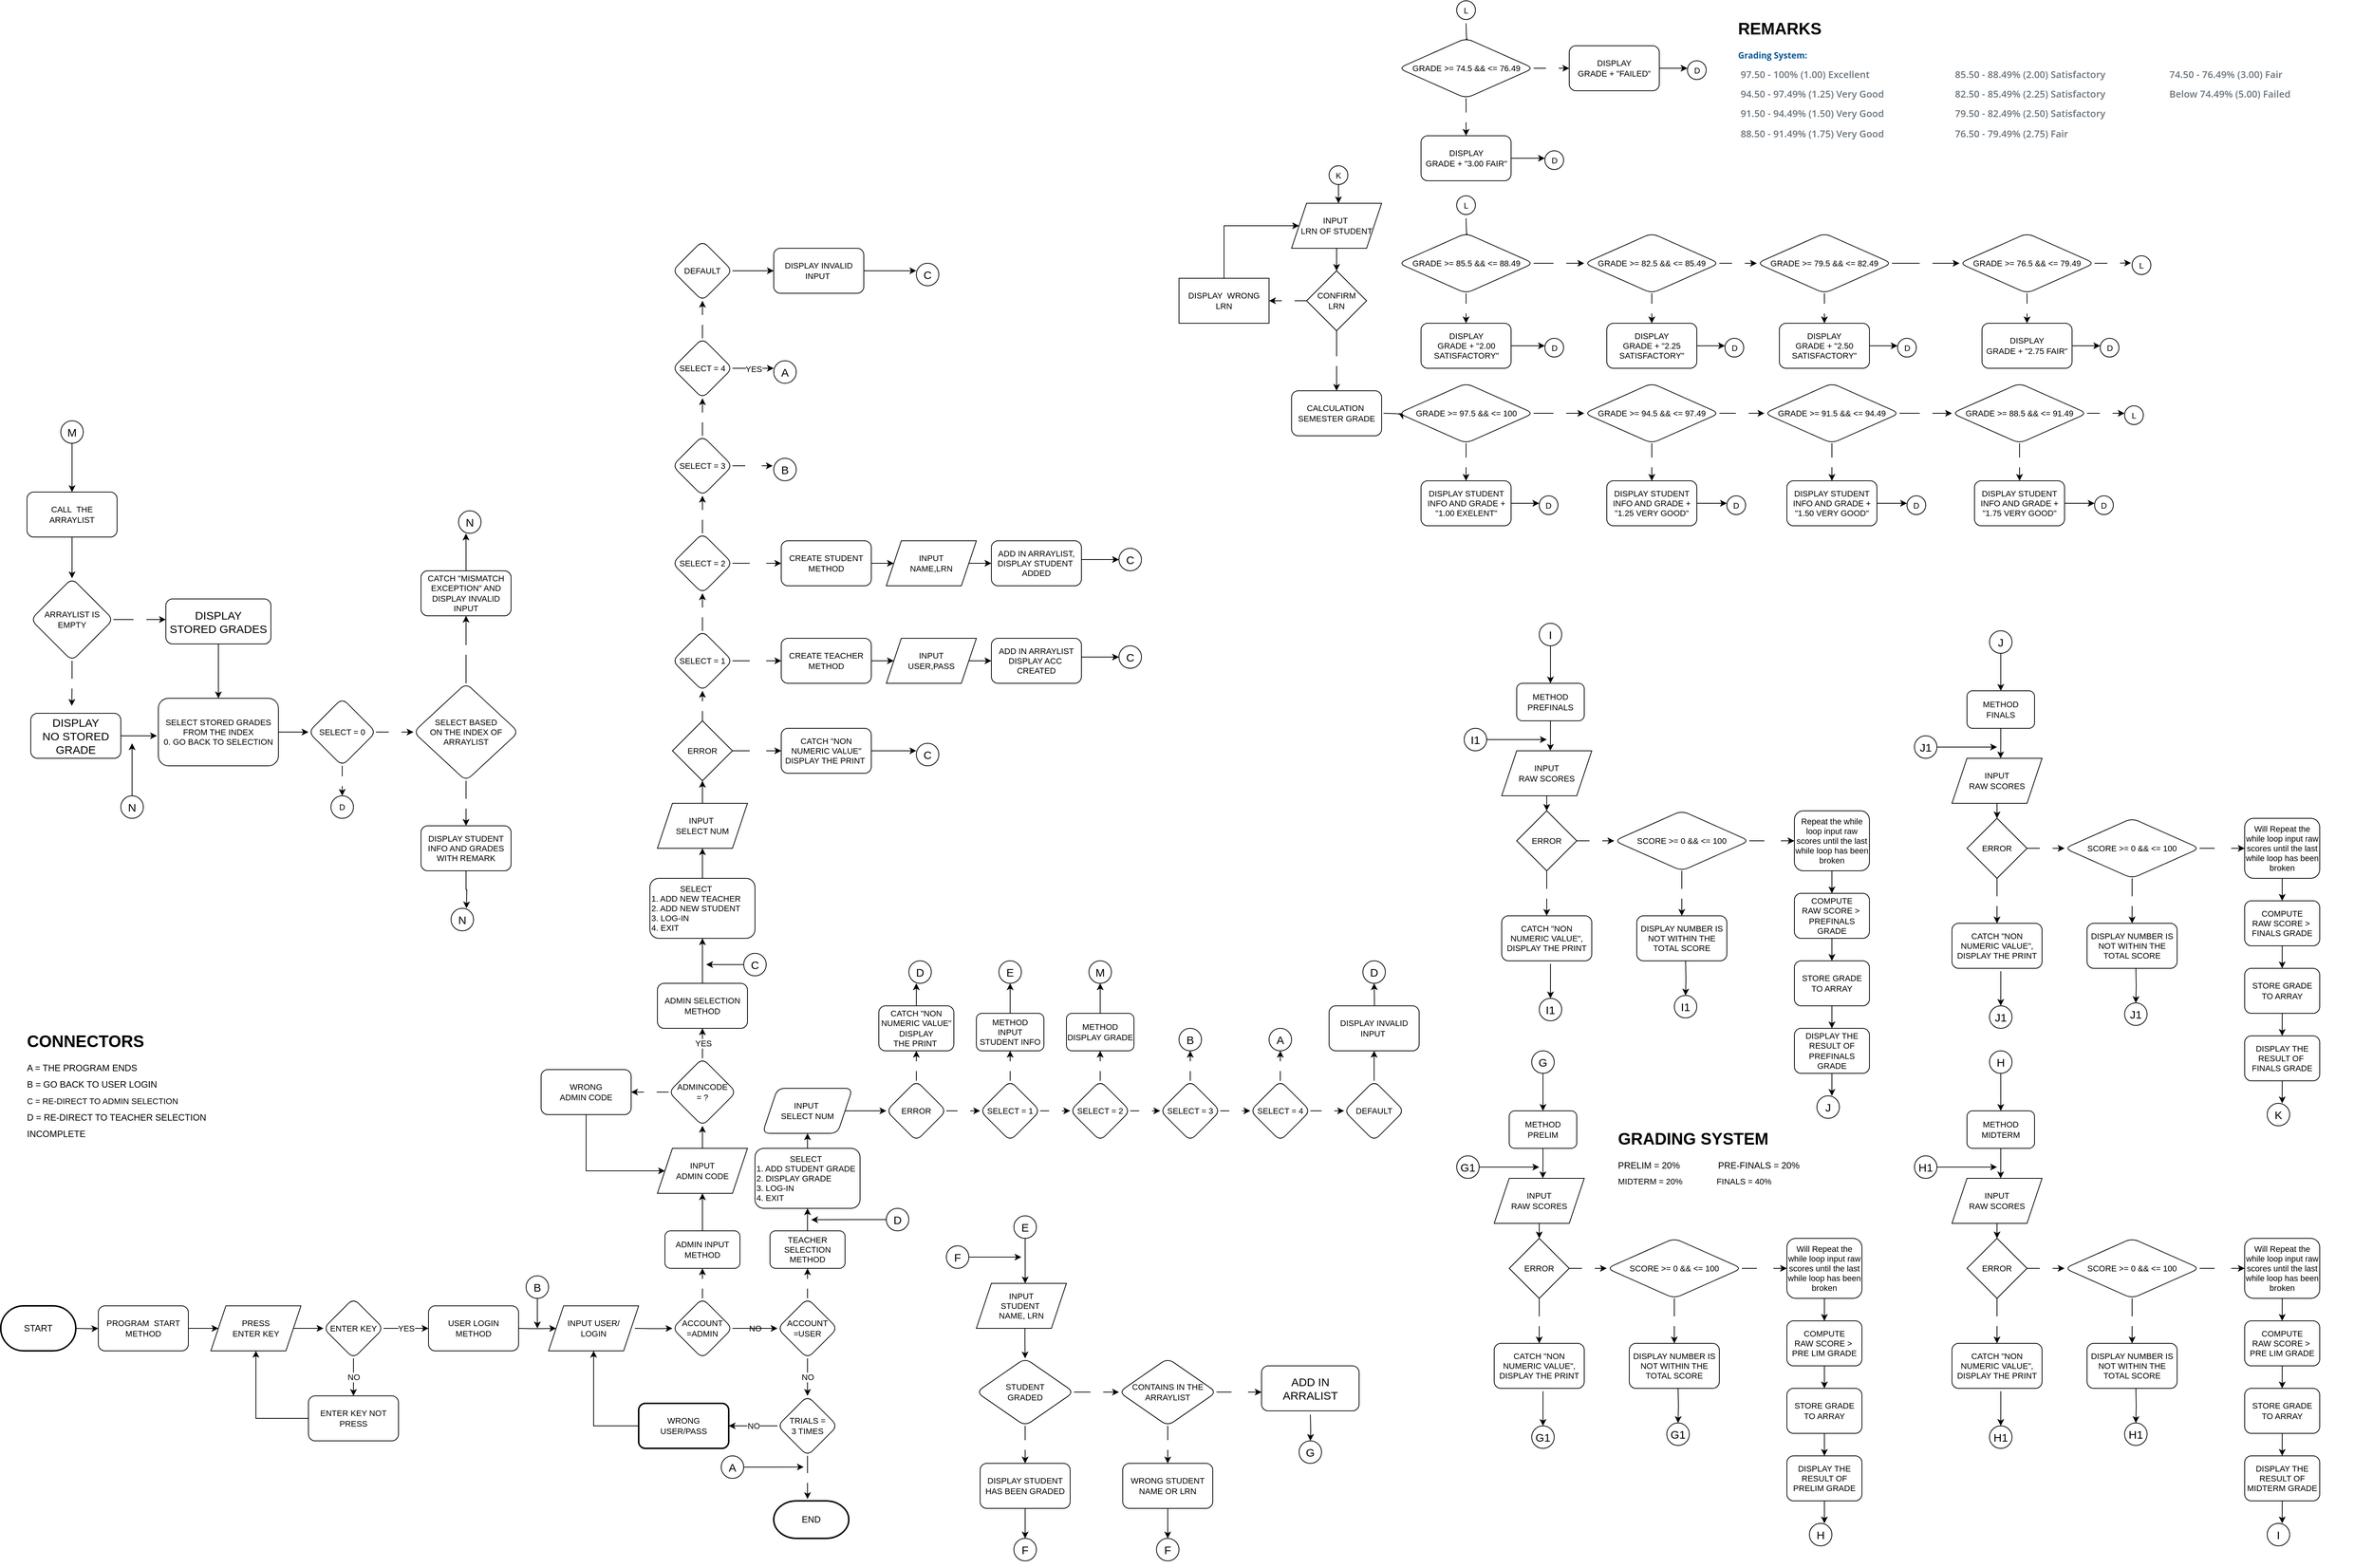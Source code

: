 <mxfile version="20.7.4" type="device"><diagram id="rgfzptceJlzEGsEFw7x6" name="Page-1"><mxGraphModel dx="5479" dy="3724" grid="1" gridSize="10" guides="0" tooltips="1" connect="1" arrows="1" fold="1" page="1" pageScale="1" pageWidth="827" pageHeight="1169" math="0" shadow="0"><root><mxCell id="0"/><mxCell id="1" parent="0"/><mxCell id="o5ZDpu6mdRP5lnx8hidz-3" value="" style="edgeStyle=orthogonalEdgeStyle;rounded=1;orthogonalLoop=1;jettySize=auto;html=1;fontSize=11;labelBackgroundColor=none;fontColor=default;" parent="1" target="o5ZDpu6mdRP5lnx8hidz-2" edge="1"><mxGeometry relative="1" as="geometry"><mxPoint x="-1530" y="830" as="sourcePoint"/></mxGeometry></mxCell><mxCell id="o5ZDpu6mdRP5lnx8hidz-5" style="edgeStyle=orthogonalEdgeStyle;rounded=1;orthogonalLoop=1;jettySize=auto;html=1;entryX=0;entryY=0.5;entryDx=0;entryDy=0;fontSize=11;labelBackgroundColor=none;fontColor=default;" parent="1" target="o5ZDpu6mdRP5lnx8hidz-4" edge="1"><mxGeometry relative="1" as="geometry"><mxPoint x="-920" y="830" as="targetPoint"/><mxPoint x="-940" y="830" as="sourcePoint"/></mxGeometry></mxCell><mxCell id="QDaaD1NiceXSdYSKnVRp-10" value="" style="edgeStyle=orthogonalEdgeStyle;rounded=0;orthogonalLoop=1;jettySize=auto;html=1;" edge="1" parent="1" source="o5ZDpu6mdRP5lnx8hidz-2" target="QDaaD1NiceXSdYSKnVRp-9"><mxGeometry relative="1" as="geometry"/></mxCell><mxCell id="o5ZDpu6mdRP5lnx8hidz-2" value="PROGRAM&amp;nbsp; START METHOD" style="rounded=1;whiteSpace=wrap;html=1;fontSize=11;labelBackgroundColor=none;" parent="1" vertex="1"><mxGeometry x="-1500" y="800" width="120" height="60" as="geometry"/></mxCell><mxCell id="o5ZDpu6mdRP5lnx8hidz-7" value="" style="edgeStyle=orthogonalEdgeStyle;rounded=1;orthogonalLoop=1;jettySize=auto;html=1;fontSize=11;labelBackgroundColor=none;fontColor=default;" parent="1" target="o5ZDpu6mdRP5lnx8hidz-6" edge="1"><mxGeometry relative="1" as="geometry"><mxPoint x="-785" y="830" as="sourcePoint"/></mxGeometry></mxCell><mxCell id="o5ZDpu6mdRP5lnx8hidz-4" value="INPUT USER/&lt;br style=&quot;font-size: 11px;&quot;&gt;LOGIN" style="shape=parallelogram;perimeter=parallelogramPerimeter;whiteSpace=wrap;html=1;fixedSize=1;shadow=0;fontFamily=Helvetica;fontSize=11;fontColor=default;align=center;strokeColor=default;fillColor=default;" parent="1" vertex="1"><mxGeometry x="-900" y="800" width="120" height="60" as="geometry"/></mxCell><mxCell id="o5ZDpu6mdRP5lnx8hidz-9" value="NO" style="edgeStyle=orthogonalEdgeStyle;rounded=1;orthogonalLoop=1;jettySize=auto;html=1;fontSize=11;labelBackgroundColor=none;fontColor=default;" parent="1" source="o5ZDpu6mdRP5lnx8hidz-6" target="o5ZDpu6mdRP5lnx8hidz-8" edge="1"><mxGeometry relative="1" as="geometry"/></mxCell><mxCell id="QDaaD1NiceXSdYSKnVRp-258" value="YES" style="edgeStyle=orthogonalEdgeStyle;rounded=0;orthogonalLoop=1;jettySize=auto;html=1;fontSize=11;fontColor=#FFFFFF;" edge="1" parent="1" source="o5ZDpu6mdRP5lnx8hidz-6" target="o5ZDpu6mdRP5lnx8hidz-10"><mxGeometry relative="1" as="geometry"/></mxCell><mxCell id="o5ZDpu6mdRP5lnx8hidz-6" value="ACCOUNT&lt;br style=&quot;font-size: 11px;&quot;&gt;=ADMIN" style="rhombus;whiteSpace=wrap;html=1;fontSize=11;labelBackgroundColor=none;rounded=1;" parent="1" vertex="1"><mxGeometry x="-735" y="790" width="80" height="80" as="geometry"/></mxCell><mxCell id="QDaaD1NiceXSdYSKnVRp-33" value="NO" style="edgeStyle=orthogonalEdgeStyle;rounded=0;orthogonalLoop=1;jettySize=auto;html=1;" edge="1" parent="1" source="o5ZDpu6mdRP5lnx8hidz-8" target="QDaaD1NiceXSdYSKnVRp-32"><mxGeometry relative="1" as="geometry"/></mxCell><mxCell id="QDaaD1NiceXSdYSKnVRp-256" value="YES" style="edgeStyle=orthogonalEdgeStyle;rounded=0;orthogonalLoop=1;jettySize=auto;html=1;exitX=0.5;exitY=0;exitDx=0;exitDy=0;entryX=0.5;entryY=1;entryDx=0;entryDy=0;fontSize=11;fontColor=#FFFFFF;" edge="1" parent="1" source="o5ZDpu6mdRP5lnx8hidz-8" target="o5ZDpu6mdRP5lnx8hidz-12"><mxGeometry relative="1" as="geometry"/></mxCell><mxCell id="o5ZDpu6mdRP5lnx8hidz-8" value="ACCOUNT&lt;br style=&quot;font-size: 11px;&quot;&gt;=USER" style="rhombus;whiteSpace=wrap;html=1;fontSize=11;labelBackgroundColor=none;rounded=1;" parent="1" vertex="1"><mxGeometry x="-595" y="790" width="80" height="80" as="geometry"/></mxCell><mxCell id="UHbVIYiBqWWw2T04JiPW-2" value="" style="edgeStyle=orthogonalEdgeStyle;rounded=1;orthogonalLoop=1;jettySize=auto;html=1;fontSize=11;labelBackgroundColor=none;fontColor=default;" parent="1" source="o5ZDpu6mdRP5lnx8hidz-10" target="UHbVIYiBqWWw2T04JiPW-1" edge="1"><mxGeometry relative="1" as="geometry"/></mxCell><mxCell id="o5ZDpu6mdRP5lnx8hidz-10" value="ADMIN INPUT METHOD" style="rounded=1;whiteSpace=wrap;html=1;fontSize=11;labelBackgroundColor=none;" parent="1" vertex="1"><mxGeometry x="-745" y="700" width="100" height="50" as="geometry"/></mxCell><mxCell id="sO-kCsoZIU4TxNe5_Syn-23" value="" style="edgeStyle=orthogonalEdgeStyle;rounded=1;orthogonalLoop=1;jettySize=auto;html=1;fontSize=11;labelBackgroundColor=none;fontColor=default;" parent="1" source="o5ZDpu6mdRP5lnx8hidz-12" target="sO-kCsoZIU4TxNe5_Syn-22" edge="1"><mxGeometry relative="1" as="geometry"/></mxCell><mxCell id="o5ZDpu6mdRP5lnx8hidz-12" value="TEACHER SELECTION METHOD" style="rounded=1;whiteSpace=wrap;html=1;fontSize=11;labelBackgroundColor=none;" parent="1" vertex="1"><mxGeometry x="-605" y="700" width="100" height="50" as="geometry"/></mxCell><mxCell id="QDaaD1NiceXSdYSKnVRp-59" style="edgeStyle=orthogonalEdgeStyle;rounded=0;orthogonalLoop=1;jettySize=auto;html=1;exitX=0;exitY=0.5;exitDx=0;exitDy=0;entryX=0.5;entryY=1;entryDx=0;entryDy=0;" edge="1" parent="1" source="o5ZDpu6mdRP5lnx8hidz-14" target="o5ZDpu6mdRP5lnx8hidz-4"><mxGeometry relative="1" as="geometry"/></mxCell><mxCell id="o5ZDpu6mdRP5lnx8hidz-14" value="WRONG &lt;br&gt;USER/PASS" style="rounded=1;whiteSpace=wrap;html=1;fontFamily=Helvetica;fontSize=11;fontColor=default;align=center;strokeColor=default;strokeWidth=2;fillColor=default;" parent="1" vertex="1"><mxGeometry x="-780" y="930" width="120" height="60" as="geometry"/></mxCell><mxCell id="UHbVIYiBqWWw2T04JiPW-4" value="" style="edgeStyle=orthogonalEdgeStyle;rounded=1;orthogonalLoop=1;jettySize=auto;html=1;fontSize=11;labelBackgroundColor=none;fontColor=default;" parent="1" source="UHbVIYiBqWWw2T04JiPW-1" target="UHbVIYiBqWWw2T04JiPW-3" edge="1"><mxGeometry relative="1" as="geometry"/></mxCell><mxCell id="UHbVIYiBqWWw2T04JiPW-1" value="INPUT&lt;br style=&quot;font-size: 11px;&quot;&gt;ADMIN CODE" style="shape=parallelogram;perimeter=parallelogramPerimeter;whiteSpace=wrap;html=1;fixedSize=1;fontFamily=Helvetica;fontSize=11;fontColor=default;align=center;strokeColor=default;fillColor=default;" parent="1" vertex="1"><mxGeometry x="-755" y="590" width="120" height="60" as="geometry"/></mxCell><mxCell id="QDaaD1NiceXSdYSKnVRp-27" value="YES" style="edgeStyle=orthogonalEdgeStyle;rounded=0;orthogonalLoop=1;jettySize=auto;html=1;" edge="1" parent="1" source="UHbVIYiBqWWw2T04JiPW-3"><mxGeometry relative="1" as="geometry"><mxPoint x="-695" y="430" as="targetPoint"/></mxGeometry></mxCell><mxCell id="QDaaD1NiceXSdYSKnVRp-66" value="&lt;font color=&quot;#ffffff&quot;&gt;NO&lt;/font&gt;" style="edgeStyle=orthogonalEdgeStyle;rounded=0;orthogonalLoop=1;jettySize=auto;html=1;fontColor=#33FF33;" edge="1" parent="1" source="UHbVIYiBqWWw2T04JiPW-3" target="QDaaD1NiceXSdYSKnVRp-65"><mxGeometry relative="1" as="geometry"/></mxCell><mxCell id="UHbVIYiBqWWw2T04JiPW-3" value="ADMINCODE&lt;br style=&quot;font-size: 11px;&quot;&gt;= ?" style="rhombus;whiteSpace=wrap;html=1;fontSize=11;labelBackgroundColor=none;rounded=1;" parent="1" vertex="1"><mxGeometry x="-740" y="470" width="90" height="90" as="geometry"/></mxCell><mxCell id="UHbVIYiBqWWw2T04JiPW-27" value="" style="edgeStyle=orthogonalEdgeStyle;rounded=1;orthogonalLoop=1;jettySize=auto;html=1;fontSize=11;labelBackgroundColor=none;fontColor=default;exitX=0.5;exitY=0;exitDx=0;exitDy=0;" parent="1" source="UHbVIYiBqWWw2T04JiPW-5" target="UHbVIYiBqWWw2T04JiPW-26" edge="1"><mxGeometry relative="1" as="geometry"><mxPoint x="-695.0" y="330" as="sourcePoint"/></mxGeometry></mxCell><mxCell id="UHbVIYiBqWWw2T04JiPW-5" value="ADMIN SELECTION METHOD" style="rounded=1;whiteSpace=wrap;html=1;fontSize=11;labelBackgroundColor=none;" parent="1" vertex="1"><mxGeometry x="-755" y="370" width="120" height="60" as="geometry"/></mxCell><mxCell id="UHbVIYiBqWWw2T04JiPW-29" value="" style="edgeStyle=orthogonalEdgeStyle;rounded=1;orthogonalLoop=1;jettySize=auto;html=1;fontSize=11;labelBackgroundColor=none;fontColor=default;" parent="1" source="UHbVIYiBqWWw2T04JiPW-26" target="UHbVIYiBqWWw2T04JiPW-28" edge="1"><mxGeometry relative="1" as="geometry"/></mxCell><mxCell id="UHbVIYiBqWWw2T04JiPW-26" value="&lt;div style=&quot;text-align: center; font-size: 11px;&quot;&gt;&lt;span style=&quot;background-color: initial; font-size: 11px;&quot;&gt;SELECT&lt;/span&gt;&lt;/div&gt;1. ADD NEW TEACHER&lt;br style=&quot;font-size: 11px;&quot;&gt;2. ADD NEW STUDENT&lt;br style=&quot;font-size: 11px;&quot;&gt;3. LOG-IN&lt;br style=&quot;font-size: 11px;&quot;&gt;4. EXIT" style="whiteSpace=wrap;html=1;rounded=1;align=left;fontSize=11;labelBackgroundColor=none;" parent="1" vertex="1"><mxGeometry x="-765" y="230" width="140" height="80" as="geometry"/></mxCell><mxCell id="QDaaD1NiceXSdYSKnVRp-234" value="" style="edgeStyle=orthogonalEdgeStyle;rounded=0;orthogonalLoop=1;jettySize=auto;html=1;fontSize=11;fontColor=#FFFFFF;" edge="1" parent="1" source="UHbVIYiBqWWw2T04JiPW-28" target="QDaaD1NiceXSdYSKnVRp-233"><mxGeometry relative="1" as="geometry"/></mxCell><mxCell id="UHbVIYiBqWWw2T04JiPW-28" value="INPUT&amp;nbsp;&lt;br style=&quot;font-size: 11px;&quot;&gt;SELECT NUM" style="shape=parallelogram;perimeter=parallelogramPerimeter;whiteSpace=wrap;html=1;fixedSize=1;fontFamily=Helvetica;fontSize=11;fontColor=default;align=center;strokeColor=default;fillColor=default;" parent="1" vertex="1"><mxGeometry x="-755" y="130" width="120" height="60" as="geometry"/></mxCell><mxCell id="QDaaD1NiceXSdYSKnVRp-250" value="NO" style="edgeStyle=orthogonalEdgeStyle;rounded=0;orthogonalLoop=1;jettySize=auto;html=1;fontSize=11;fontColor=#FFFFFF;" edge="1" parent="1" source="UHbVIYiBqWWw2T04JiPW-41" target="UHbVIYiBqWWw2T04JiPW-43"><mxGeometry relative="1" as="geometry"/></mxCell><mxCell id="QDaaD1NiceXSdYSKnVRp-254" value="YES" style="edgeStyle=orthogonalEdgeStyle;rounded=0;orthogonalLoop=1;jettySize=auto;html=1;fontSize=11;fontColor=#FFFFFF;" edge="1" parent="1" source="UHbVIYiBqWWw2T04JiPW-41" target="UHbVIYiBqWWw2T04JiPW-50"><mxGeometry relative="1" as="geometry"/></mxCell><mxCell id="UHbVIYiBqWWw2T04JiPW-41" value="SELECT = 1" style="rhombus;whiteSpace=wrap;html=1;rounded=1;fontSize=11;labelBackgroundColor=none;" parent="1" vertex="1"><mxGeometry x="-735" y="-100" width="80" height="80" as="geometry"/></mxCell><mxCell id="QDaaD1NiceXSdYSKnVRp-251" value="NO" style="edgeStyle=orthogonalEdgeStyle;rounded=0;orthogonalLoop=1;jettySize=auto;html=1;fontSize=11;fontColor=#FFFFFF;" edge="1" parent="1" source="UHbVIYiBqWWw2T04JiPW-43" target="UHbVIYiBqWWw2T04JiPW-45"><mxGeometry relative="1" as="geometry"/></mxCell><mxCell id="QDaaD1NiceXSdYSKnVRp-253" value="YES" style="edgeStyle=orthogonalEdgeStyle;rounded=0;orthogonalLoop=1;jettySize=auto;html=1;fontSize=11;fontColor=#FFFFFF;" edge="1" parent="1" source="UHbVIYiBqWWw2T04JiPW-43" target="sO-kCsoZIU4TxNe5_Syn-9"><mxGeometry relative="1" as="geometry"/></mxCell><mxCell id="UHbVIYiBqWWw2T04JiPW-43" value="SELECT = 2" style="rhombus;whiteSpace=wrap;html=1;rounded=1;fontSize=11;labelBackgroundColor=none;" parent="1" vertex="1"><mxGeometry x="-735" y="-230" width="80" height="80" as="geometry"/></mxCell><mxCell id="QDaaD1NiceXSdYSKnVRp-85" value="YES" style="edgeStyle=orthogonalEdgeStyle;rounded=0;orthogonalLoop=1;jettySize=auto;html=1;exitX=1;exitY=0.5;exitDx=0;exitDy=0;entryX=-0.046;entryY=0.336;entryDx=0;entryDy=0;entryPerimeter=0;fontSize=11;fontColor=#FFFFFF;" edge="1" parent="1" source="UHbVIYiBqWWw2T04JiPW-45" target="sO-kCsoZIU4TxNe5_Syn-17"><mxGeometry relative="1" as="geometry"/></mxCell><mxCell id="QDaaD1NiceXSdYSKnVRp-252" value="NO" style="edgeStyle=orthogonalEdgeStyle;rounded=0;orthogonalLoop=1;jettySize=auto;html=1;fontSize=11;fontColor=#FFFFFF;" edge="1" parent="1" source="UHbVIYiBqWWw2T04JiPW-45" target="UHbVIYiBqWWw2T04JiPW-47"><mxGeometry relative="1" as="geometry"/></mxCell><mxCell id="UHbVIYiBqWWw2T04JiPW-45" value="SELECT = 3" style="rhombus;whiteSpace=wrap;html=1;rounded=1;fontSize=11;labelBackgroundColor=none;" parent="1" vertex="1"><mxGeometry x="-735" y="-360" width="80" height="80" as="geometry"/></mxCell><mxCell id="QDaaD1NiceXSdYSKnVRp-53" value="YES" style="edgeStyle=orthogonalEdgeStyle;rounded=0;orthogonalLoop=1;jettySize=auto;html=1;exitX=1;exitY=0.5;exitDx=0;exitDy=0;" edge="1" parent="1" source="UHbVIYiBqWWw2T04JiPW-47"><mxGeometry relative="1" as="geometry"><mxPoint x="-600" y="-450" as="targetPoint"/></mxGeometry></mxCell><mxCell id="QDaaD1NiceXSdYSKnVRp-229" value="NO" style="edgeStyle=orthogonalEdgeStyle;rounded=0;orthogonalLoop=1;jettySize=auto;html=1;fontSize=11;fontColor=#FFFFFF;" edge="1" parent="1" source="UHbVIYiBqWWw2T04JiPW-47" target="QDaaD1NiceXSdYSKnVRp-228"><mxGeometry relative="1" as="geometry"/></mxCell><mxCell id="UHbVIYiBqWWw2T04JiPW-47" value="SELECT = 4" style="rhombus;whiteSpace=wrap;html=1;rounded=1;fontSize=11;labelBackgroundColor=none;" parent="1" vertex="1"><mxGeometry x="-735" y="-490" width="80" height="80" as="geometry"/></mxCell><mxCell id="UHbVIYiBqWWw2T04JiPW-53" value="" style="edgeStyle=orthogonalEdgeStyle;rounded=1;orthogonalLoop=1;jettySize=auto;html=1;fontSize=11;labelBackgroundColor=none;fontColor=default;" parent="1" source="UHbVIYiBqWWw2T04JiPW-50" target="UHbVIYiBqWWw2T04JiPW-52" edge="1"><mxGeometry relative="1" as="geometry"/></mxCell><mxCell id="UHbVIYiBqWWw2T04JiPW-50" value="CREATE TEACHER&lt;br style=&quot;font-size: 11px;&quot;&gt;METHOD" style="whiteSpace=wrap;html=1;rounded=1;fontSize=11;labelBackgroundColor=none;" parent="1" vertex="1"><mxGeometry x="-590" y="-90" width="120" height="60" as="geometry"/></mxCell><mxCell id="UHbVIYiBqWWw2T04JiPW-55" value="" style="edgeStyle=orthogonalEdgeStyle;rounded=1;orthogonalLoop=1;jettySize=auto;html=1;fontSize=11;labelBackgroundColor=none;fontColor=default;" parent="1" source="UHbVIYiBqWWw2T04JiPW-52" target="UHbVIYiBqWWw2T04JiPW-54" edge="1"><mxGeometry relative="1" as="geometry"/></mxCell><mxCell id="UHbVIYiBqWWw2T04JiPW-52" value="INPUT&lt;br style=&quot;font-size: 11px;&quot;&gt;USER,PASS" style="shape=parallelogram;perimeter=parallelogramPerimeter;whiteSpace=wrap;html=1;fixedSize=1;fontFamily=Helvetica;fontSize=11;fontColor=default;align=center;strokeColor=default;fillColor=default;" parent="1" vertex="1"><mxGeometry x="-450" y="-90" width="120" height="60" as="geometry"/></mxCell><mxCell id="UHbVIYiBqWWw2T04JiPW-54" value="ADD IN ARRAYLIST&lt;br style=&quot;font-size: 11px;&quot;&gt;DISPLAY ACC&amp;nbsp;&lt;br style=&quot;font-size: 11px;&quot;&gt;CREATED" style="whiteSpace=wrap;html=1;rounded=1;fontSize=11;labelBackgroundColor=none;" parent="1" vertex="1"><mxGeometry x="-310" y="-90" width="120" height="60" as="geometry"/></mxCell><mxCell id="QDaaD1NiceXSdYSKnVRp-75" style="edgeStyle=orthogonalEdgeStyle;rounded=0;orthogonalLoop=1;jettySize=auto;html=1;exitX=0;exitY=0.5;exitDx=0;exitDy=0;fontSize=15;fontColor=#FFFFFF;" edge="1" parent="1" source="sO-kCsoZIU4TxNe5_Syn-5"><mxGeometry relative="1" as="geometry"><mxPoint x="-690" y="345" as="targetPoint"/></mxGeometry></mxCell><mxCell id="sO-kCsoZIU4TxNe5_Syn-5" value="&lt;font style=&quot;font-size: 15px;&quot;&gt;C&lt;/font&gt;" style="ellipse;whiteSpace=wrap;html=1;rounded=1;fontSize=15;labelBackgroundColor=none;" parent="1" vertex="1"><mxGeometry x="-640" y="330" width="30" height="30" as="geometry"/></mxCell><mxCell id="sO-kCsoZIU4TxNe5_Syn-8" value="" style="edgeStyle=orthogonalEdgeStyle;rounded=1;orthogonalLoop=1;jettySize=auto;html=1;fontSize=11;labelBackgroundColor=none;fontColor=default;" parent="1" source="sO-kCsoZIU4TxNe5_Syn-9" target="sO-kCsoZIU4TxNe5_Syn-11" edge="1"><mxGeometry relative="1" as="geometry"/></mxCell><mxCell id="sO-kCsoZIU4TxNe5_Syn-9" value="CREATE STUDENT&lt;br style=&quot;font-size: 11px;&quot;&gt;METHOD" style="whiteSpace=wrap;html=1;rounded=1;fontSize=11;labelBackgroundColor=none;" parent="1" vertex="1"><mxGeometry x="-590" y="-220" width="120" height="60" as="geometry"/></mxCell><mxCell id="sO-kCsoZIU4TxNe5_Syn-10" value="" style="edgeStyle=orthogonalEdgeStyle;rounded=1;orthogonalLoop=1;jettySize=auto;html=1;fontSize=11;labelBackgroundColor=none;fontColor=default;" parent="1" source="sO-kCsoZIU4TxNe5_Syn-11" target="sO-kCsoZIU4TxNe5_Syn-13" edge="1"><mxGeometry relative="1" as="geometry"/></mxCell><mxCell id="sO-kCsoZIU4TxNe5_Syn-11" value="INPUT&lt;br style=&quot;font-size: 11px;&quot;&gt;NAME,LRN" style="shape=parallelogram;perimeter=parallelogramPerimeter;whiteSpace=wrap;html=1;fixedSize=1;fontFamily=Helvetica;fontSize=11;fontColor=default;align=center;strokeColor=default;fillColor=default;" parent="1" vertex="1"><mxGeometry x="-450" y="-220" width="120" height="60" as="geometry"/></mxCell><mxCell id="sO-kCsoZIU4TxNe5_Syn-13" value="ADD IN ARRAYLIST,&lt;br style=&quot;font-size: 11px;&quot;&gt;DISPLAY STUDENT&amp;nbsp;&lt;br style=&quot;font-size: 11px;&quot;&gt;ADDED" style="whiteSpace=wrap;html=1;rounded=1;fontSize=11;labelBackgroundColor=none;" parent="1" vertex="1"><mxGeometry x="-310" y="-220" width="120" height="60" as="geometry"/></mxCell><mxCell id="sO-kCsoZIU4TxNe5_Syn-17" value="&lt;font style=&quot;font-size: 15px;&quot;&gt;B&lt;/font&gt;" style="ellipse;whiteSpace=wrap;html=1;rounded=1;fontSize=11;labelBackgroundColor=none;" parent="1" vertex="1"><mxGeometry x="-600" y="-330" width="30" height="30" as="geometry"/></mxCell><mxCell id="sO-kCsoZIU4TxNe5_Syn-25" value="" style="edgeStyle=orthogonalEdgeStyle;rounded=1;orthogonalLoop=1;jettySize=auto;html=1;fontSize=11;labelBackgroundColor=none;fontColor=default;" parent="1" source="sO-kCsoZIU4TxNe5_Syn-22" target="sO-kCsoZIU4TxNe5_Syn-24" edge="1"><mxGeometry relative="1" as="geometry"/></mxCell><mxCell id="sO-kCsoZIU4TxNe5_Syn-22" value="&lt;div style=&quot;text-align: center; font-size: 11px;&quot;&gt;&lt;span style=&quot;background-color: initial; font-size: 11px;&quot;&gt;SELECT&lt;/span&gt;&lt;/div&gt;1. ADD STUDENT GRADE&lt;br style=&quot;font-size: 11px;&quot;&gt;2. DISPLAY GRADE&lt;br&gt;3. LOG-IN&lt;br style=&quot;font-size: 11px;&quot;&gt;4. EXIT" style="whiteSpace=wrap;html=1;rounded=1;align=left;fontSize=11;labelBackgroundColor=none;" parent="1" vertex="1"><mxGeometry x="-625" y="590" width="140" height="80" as="geometry"/></mxCell><mxCell id="QDaaD1NiceXSdYSKnVRp-260" value="" style="edgeStyle=orthogonalEdgeStyle;rounded=0;orthogonalLoop=1;jettySize=auto;html=1;fontSize=11;fontColor=#FFFFFF;" edge="1" parent="1" source="sO-kCsoZIU4TxNe5_Syn-24" target="QDaaD1NiceXSdYSKnVRp-259"><mxGeometry relative="1" as="geometry"/></mxCell><mxCell id="sO-kCsoZIU4TxNe5_Syn-24" value="INPUT&amp;nbsp;&lt;br style=&quot;font-size: 11px;&quot;&gt;SELECT NUM" style="shape=parallelogram;perimeter=parallelogramPerimeter;whiteSpace=wrap;html=1;fixedSize=1;align=center;rounded=1;fontSize=11;labelBackgroundColor=none;" parent="1" vertex="1"><mxGeometry x="-615" y="510" width="120" height="60" as="geometry"/></mxCell><mxCell id="QDaaD1NiceXSdYSKnVRp-269" value="NO" style="edgeStyle=orthogonalEdgeStyle;rounded=0;orthogonalLoop=1;jettySize=auto;html=1;fontSize=11;fontColor=#FFFFFF;" edge="1" parent="1" source="sO-kCsoZIU4TxNe5_Syn-34" target="sO-kCsoZIU4TxNe5_Syn-36"><mxGeometry relative="1" as="geometry"/></mxCell><mxCell id="QDaaD1NiceXSdYSKnVRp-291" value="YES" style="edgeStyle=orthogonalEdgeStyle;rounded=0;orthogonalLoop=1;jettySize=auto;html=1;fontSize=11;fontColor=#FFFFFF;" edge="1" parent="1" source="sO-kCsoZIU4TxNe5_Syn-34" target="sO-kCsoZIU4TxNe5_Syn-43"><mxGeometry relative="1" as="geometry"/></mxCell><mxCell id="sO-kCsoZIU4TxNe5_Syn-34" value="SELECT = 1" style="rhombus;whiteSpace=wrap;html=1;rounded=1;fontSize=11;labelBackgroundColor=none;" parent="1" vertex="1"><mxGeometry x="-325" y="500" width="80" height="80" as="geometry"/></mxCell><mxCell id="QDaaD1NiceXSdYSKnVRp-270" value="NO" style="edgeStyle=orthogonalEdgeStyle;rounded=0;orthogonalLoop=1;jettySize=auto;html=1;fontSize=11;fontColor=#FFFFFF;" edge="1" parent="1" source="sO-kCsoZIU4TxNe5_Syn-36" target="sO-kCsoZIU4TxNe5_Syn-38"><mxGeometry relative="1" as="geometry"/></mxCell><mxCell id="QDaaD1NiceXSdYSKnVRp-293" value="YES" style="edgeStyle=orthogonalEdgeStyle;rounded=0;orthogonalLoop=1;jettySize=auto;html=1;fontSize=11;fontColor=#FFFFFF;" edge="1" parent="1" source="sO-kCsoZIU4TxNe5_Syn-36" target="sO-kCsoZIU4TxNe5_Syn-46"><mxGeometry relative="1" as="geometry"/></mxCell><mxCell id="sO-kCsoZIU4TxNe5_Syn-36" value="SELECT = 2" style="rhombus;whiteSpace=wrap;html=1;rounded=1;fontSize=11;labelBackgroundColor=none;" parent="1" vertex="1"><mxGeometry x="-205" y="500" width="80" height="80" as="geometry"/></mxCell><mxCell id="QDaaD1NiceXSdYSKnVRp-271" value="NO" style="edgeStyle=orthogonalEdgeStyle;rounded=0;orthogonalLoop=1;jettySize=auto;html=1;fontSize=11;fontColor=#FFFFFF;" edge="1" parent="1" source="sO-kCsoZIU4TxNe5_Syn-38" target="sO-kCsoZIU4TxNe5_Syn-40"><mxGeometry relative="1" as="geometry"/></mxCell><mxCell id="QDaaD1NiceXSdYSKnVRp-285" value="YES" style="edgeStyle=orthogonalEdgeStyle;rounded=0;orthogonalLoop=1;jettySize=auto;html=1;fontSize=11;fontColor=#FFFFFF;" edge="1" parent="1" source="sO-kCsoZIU4TxNe5_Syn-38" target="QDaaD1NiceXSdYSKnVRp-86"><mxGeometry relative="1" as="geometry"/></mxCell><mxCell id="sO-kCsoZIU4TxNe5_Syn-38" value="SELECT = 3" style="rhombus;whiteSpace=wrap;html=1;rounded=1;fontSize=11;labelBackgroundColor=none;" parent="1" vertex="1"><mxGeometry x="-85" y="500" width="80" height="80" as="geometry"/></mxCell><mxCell id="QDaaD1NiceXSdYSKnVRp-289" value="NO" style="edgeStyle=orthogonalEdgeStyle;rounded=0;orthogonalLoop=1;jettySize=auto;html=1;fontSize=11;fontColor=#FFFFFF;" edge="1" parent="1" source="sO-kCsoZIU4TxNe5_Syn-40" target="QDaaD1NiceXSdYSKnVRp-287"><mxGeometry relative="1" as="geometry"/></mxCell><mxCell id="QDaaD1NiceXSdYSKnVRp-292" value="YES" style="edgeStyle=orthogonalEdgeStyle;rounded=0;orthogonalLoop=1;jettySize=auto;html=1;fontSize=11;fontColor=#FFFFFF;" edge="1" parent="1" source="sO-kCsoZIU4TxNe5_Syn-40" target="QDaaD1NiceXSdYSKnVRp-222"><mxGeometry relative="1" as="geometry"/></mxCell><mxCell id="sO-kCsoZIU4TxNe5_Syn-40" value="SELECT = 4" style="rhombus;whiteSpace=wrap;html=1;rounded=1;fontSize=11;labelBackgroundColor=none;" parent="1" vertex="1"><mxGeometry x="35" y="500" width="80" height="80" as="geometry"/></mxCell><mxCell id="sO-kCsoZIU4TxNe5_Syn-51" value="" style="edgeStyle=orthogonalEdgeStyle;rounded=1;orthogonalLoop=1;jettySize=auto;html=1;fontSize=11;labelBackgroundColor=none;fontColor=default;entryX=0.5;entryY=1;entryDx=0;entryDy=0;" parent="1" source="sO-kCsoZIU4TxNe5_Syn-43" target="QDaaD1NiceXSdYSKnVRp-87" edge="1"><mxGeometry relative="1" as="geometry"><mxPoint x="-285" y="385" as="targetPoint"/></mxGeometry></mxCell><mxCell id="sO-kCsoZIU4TxNe5_Syn-43" value="METHOD&lt;br&gt;INPUT&lt;br&gt;STUDENT INFO" style="whiteSpace=wrap;html=1;rounded=1;fontSize=11;labelBackgroundColor=none;" parent="1" vertex="1"><mxGeometry x="-330" y="410" width="90" height="50" as="geometry"/></mxCell><mxCell id="QDaaD1NiceXSdYSKnVRp-159" value="" style="edgeStyle=orthogonalEdgeStyle;rounded=0;orthogonalLoop=1;jettySize=auto;html=1;fontSize=11;fontColor=#FFFFFF;" edge="1" parent="1" source="sO-kCsoZIU4TxNe5_Syn-46" target="QDaaD1NiceXSdYSKnVRp-158"><mxGeometry relative="1" as="geometry"/></mxCell><mxCell id="sO-kCsoZIU4TxNe5_Syn-46" value="METHOD&lt;br&gt;DISPLAY GRADE" style="whiteSpace=wrap;html=1;rounded=1;fontSize=11;labelBackgroundColor=none;" parent="1" vertex="1"><mxGeometry x="-210" y="410" width="90" height="50" as="geometry"/></mxCell><mxCell id="QDaaD1NiceXSdYSKnVRp-106" value="" style="edgeStyle=orthogonalEdgeStyle;rounded=0;orthogonalLoop=1;jettySize=auto;html=1;fontSize=11;fontColor=#FFFFFF;" edge="1" parent="1" source="sO-kCsoZIU4TxNe5_Syn-58" target="QDaaD1NiceXSdYSKnVRp-105"><mxGeometry relative="1" as="geometry"/></mxCell><mxCell id="sO-kCsoZIU4TxNe5_Syn-58" value="INPUT&lt;br style=&quot;font-size: 11px;&quot;&gt;RAW SCORES" style="shape=parallelogram;perimeter=parallelogramPerimeter;whiteSpace=wrap;html=1;fixedSize=1;fontFamily=Helvetica;fontSize=11;fontColor=default;align=center;strokeColor=default;fillColor=default;" parent="1" vertex="1"><mxGeometry x="360" y="630" width="120" height="60" as="geometry"/></mxCell><mxCell id="sO-kCsoZIU4TxNe5_Syn-63" value="" style="edgeStyle=orthogonalEdgeStyle;rounded=1;orthogonalLoop=1;jettySize=auto;html=1;fontSize=11;labelBackgroundColor=none;fontColor=default;" parent="1" source="sO-kCsoZIU4TxNe5_Syn-60" target="sO-kCsoZIU4TxNe5_Syn-62" edge="1"><mxGeometry relative="1" as="geometry"/></mxCell><mxCell id="sO-kCsoZIU4TxNe5_Syn-60" value="COMPUTE&lt;br&gt;RAW SCORE &amp;gt;&amp;nbsp; PRE LIM GRADE" style="whiteSpace=wrap;html=1;rounded=1;fontSize=11;labelBackgroundColor=none;" parent="1" vertex="1"><mxGeometry x="750" y="820" width="100" height="60" as="geometry"/></mxCell><mxCell id="QDaaD1NiceXSdYSKnVRp-177" value="" style="edgeStyle=orthogonalEdgeStyle;rounded=0;orthogonalLoop=1;jettySize=auto;html=1;fontSize=11;fontColor=#FFFFFF;" edge="1" parent="1" source="sO-kCsoZIU4TxNe5_Syn-62" target="QDaaD1NiceXSdYSKnVRp-176"><mxGeometry relative="1" as="geometry"/></mxCell><mxCell id="sO-kCsoZIU4TxNe5_Syn-62" value="STORE GRADE &lt;br&gt;TO ARRAY" style="whiteSpace=wrap;html=1;rounded=1;fontSize=11;labelBackgroundColor=none;" parent="1" vertex="1"><mxGeometry x="750" y="910" width="100" height="60" as="geometry"/></mxCell><mxCell id="vv-rl_g3dTlhmEupqFtR-15" value="" style="edgeStyle=orthogonalEdgeStyle;rounded=1;orthogonalLoop=1;jettySize=auto;html=1;fontSize=12;labelBackgroundColor=none;fontColor=default;" parent="1" source="vv-rl_g3dTlhmEupqFtR-1" edge="1"><mxGeometry relative="1" as="geometry"><mxPoint x="152.5" y="-670" as="targetPoint"/></mxGeometry></mxCell><mxCell id="vv-rl_g3dTlhmEupqFtR-1" value="K" style="ellipse;whiteSpace=wrap;html=1;rounded=1;fontSize=11;labelBackgroundColor=none;" parent="1" vertex="1"><mxGeometry x="140" y="-720" width="25" height="25" as="geometry"/></mxCell><mxCell id="vv-rl_g3dTlhmEupqFtR-2" value="&lt;h1&gt;&lt;span style=&quot;background-color: initial;&quot;&gt;GRADING SYSTEM&lt;/span&gt;&lt;/h1&gt;&lt;h1 style=&quot;font-size: 12px;&quot;&gt;&lt;span style=&quot;font-weight: normal;&quot;&gt;PRELIM = 20%&lt;span style=&quot;white-space: pre;&quot;&gt;&#9;&lt;/span&gt;&lt;span style=&quot;white-space: pre;&quot;&gt;&#9;&lt;/span&gt;PRE-FINALS = 20%&lt;/span&gt;&lt;/h1&gt;&lt;div&gt;MIDTERM = 20%&lt;span style=&quot;white-space: pre;&quot;&gt;&#9;&lt;/span&gt;&lt;span style=&quot;white-space: pre;&quot;&gt;&#9;&lt;/span&gt;&amp;nbsp; &amp;nbsp;FINALS = 40%&lt;/div&gt;" style="text;html=1;strokeColor=none;fillColor=none;spacing=5;spacingTop=-20;whiteSpace=wrap;overflow=hidden;rounded=1;fontSize=11;labelBorderColor=none;labelBackgroundColor=none;" parent="1" vertex="1"><mxGeometry x="520" y="560" width="360" height="120" as="geometry"/></mxCell><mxCell id="QDaaD1NiceXSdYSKnVRp-393" value="" style="edgeStyle=orthogonalEdgeStyle;rounded=0;orthogonalLoop=1;jettySize=auto;html=1;fontSize=11;fontColor=#FFFFFF;" edge="1" parent="1" source="vv-rl_g3dTlhmEupqFtR-14" target="QDaaD1NiceXSdYSKnVRp-392"><mxGeometry relative="1" as="geometry"/></mxCell><mxCell id="vv-rl_g3dTlhmEupqFtR-14" value="INPUT&amp;nbsp;&lt;br&gt;LRN OF STUDENT" style="shape=parallelogram;perimeter=parallelogramPerimeter;whiteSpace=wrap;html=1;fixedSize=1;fontFamily=Helvetica;fontSize=11;fontColor=default;align=center;strokeColor=default;fillColor=default;" parent="1" vertex="1"><mxGeometry x="90" y="-670" width="120" height="60" as="geometry"/></mxCell><mxCell id="vv-rl_g3dTlhmEupqFtR-39" value="" style="edgeStyle=orthogonalEdgeStyle;rounded=1;orthogonalLoop=1;jettySize=auto;html=1;fontSize=12;labelBackgroundColor=none;fontColor=default;" parent="1" target="vv-rl_g3dTlhmEupqFtR-23" edge="1"><mxGeometry relative="1" as="geometry"><mxPoint x="212.5" y="-390" as="sourcePoint"/></mxGeometry></mxCell><mxCell id="vv-rl_g3dTlhmEupqFtR-16" value="CALCULATION&amp;nbsp;&lt;br&gt;SEMESTER GRADE" style="whiteSpace=wrap;html=1;fontSize=11;rounded=1;labelBackgroundColor=none;" parent="1" vertex="1"><mxGeometry x="90" y="-420" width="120" height="60" as="geometry"/></mxCell><mxCell id="QDaaD1NiceXSdYSKnVRp-401" value="NO" style="edgeStyle=orthogonalEdgeStyle;rounded=0;orthogonalLoop=1;jettySize=auto;html=1;fontSize=11;fontColor=#FFFFFF;" edge="1" parent="1" source="vv-rl_g3dTlhmEupqFtR-23" target="vv-rl_g3dTlhmEupqFtR-28"><mxGeometry relative="1" as="geometry"/></mxCell><mxCell id="QDaaD1NiceXSdYSKnVRp-402" value="YES" style="edgeStyle=orthogonalEdgeStyle;rounded=0;orthogonalLoop=1;jettySize=auto;html=1;fontSize=11;fontColor=#FFFFFF;" edge="1" parent="1" source="vv-rl_g3dTlhmEupqFtR-23" target="vv-rl_g3dTlhmEupqFtR-26"><mxGeometry relative="1" as="geometry"/></mxCell><mxCell id="vv-rl_g3dTlhmEupqFtR-23" value="GRADE &amp;gt;= 97.5 &amp;amp;&amp;amp; &amp;lt;= 100" style="rhombus;whiteSpace=wrap;html=1;labelBackgroundColor=none;labelBorderColor=none;fontSize=11;rounded=1;" parent="1" vertex="1"><mxGeometry x="232.5" y="-430" width="180" height="80" as="geometry"/></mxCell><mxCell id="vv-rl_g3dTlhmEupqFtR-25" style="edgeStyle=orthogonalEdgeStyle;rounded=1;orthogonalLoop=1;jettySize=auto;html=1;exitX=0.5;exitY=1;exitDx=0;exitDy=0;fontSize=11;labelBackgroundColor=none;fontColor=default;" parent="1" source="vv-rl_g3dTlhmEupqFtR-23" target="vv-rl_g3dTlhmEupqFtR-23" edge="1"><mxGeometry relative="1" as="geometry"/></mxCell><mxCell id="QDaaD1NiceXSdYSKnVRp-442" style="edgeStyle=orthogonalEdgeStyle;rounded=0;orthogonalLoop=1;jettySize=auto;html=1;exitX=1;exitY=0.5;exitDx=0;exitDy=0;fontSize=11;fontColor=#FFFFFF;" edge="1" parent="1" source="vv-rl_g3dTlhmEupqFtR-26"><mxGeometry relative="1" as="geometry"><mxPoint x="420" y="-270" as="targetPoint"/></mxGeometry></mxCell><mxCell id="vv-rl_g3dTlhmEupqFtR-26" value="DISPLAY STUDENT INFO AND GRADE + &quot;1.00 EXELENT&quot;" style="whiteSpace=wrap;html=1;fontSize=11;labelBackgroundColor=none;labelBorderColor=none;rounded=1;" parent="1" vertex="1"><mxGeometry x="262.5" y="-300" width="120" height="60" as="geometry"/></mxCell><mxCell id="QDaaD1NiceXSdYSKnVRp-399" value="NO" style="edgeStyle=orthogonalEdgeStyle;rounded=0;orthogonalLoop=1;jettySize=auto;html=1;fontSize=11;fontColor=#FFFFFF;" edge="1" parent="1" source="vv-rl_g3dTlhmEupqFtR-28" target="vv-rl_g3dTlhmEupqFtR-32"><mxGeometry relative="1" as="geometry"/></mxCell><mxCell id="QDaaD1NiceXSdYSKnVRp-403" value="YES" style="edgeStyle=orthogonalEdgeStyle;rounded=0;orthogonalLoop=1;jettySize=auto;html=1;fontSize=11;fontColor=#FFFFFF;" edge="1" parent="1" source="vv-rl_g3dTlhmEupqFtR-28" target="vv-rl_g3dTlhmEupqFtR-30"><mxGeometry relative="1" as="geometry"/></mxCell><mxCell id="vv-rl_g3dTlhmEupqFtR-28" value="GRADE &amp;gt;= 94.5 &amp;amp;&amp;amp; &amp;lt;= 97.49" style="rhombus;whiteSpace=wrap;html=1;labelBackgroundColor=none;labelBorderColor=none;fontSize=11;rounded=1;" parent="1" vertex="1"><mxGeometry x="480" y="-430" width="180" height="80" as="geometry"/></mxCell><mxCell id="QDaaD1NiceXSdYSKnVRp-447" style="edgeStyle=orthogonalEdgeStyle;rounded=0;orthogonalLoop=1;jettySize=auto;html=1;exitX=1;exitY=0.5;exitDx=0;exitDy=0;fontSize=11;fontColor=#FFFFFF;" edge="1" parent="1" source="vv-rl_g3dTlhmEupqFtR-30"><mxGeometry relative="1" as="geometry"><mxPoint x="670" y="-270" as="targetPoint"/></mxGeometry></mxCell><mxCell id="vv-rl_g3dTlhmEupqFtR-30" value="DISPLAY STUDENT INFO AND GRADE + &quot;1.25 VERY GOOD&quot;" style="whiteSpace=wrap;html=1;fontSize=11;labelBackgroundColor=none;labelBorderColor=none;rounded=1;" parent="1" vertex="1"><mxGeometry x="510" y="-300" width="120" height="60" as="geometry"/></mxCell><mxCell id="QDaaD1NiceXSdYSKnVRp-400" value="NO" style="edgeStyle=orthogonalEdgeStyle;rounded=0;orthogonalLoop=1;jettySize=auto;html=1;fontSize=11;fontColor=#FFFFFF;" edge="1" parent="1" source="vv-rl_g3dTlhmEupqFtR-32" target="vv-rl_g3dTlhmEupqFtR-41"><mxGeometry relative="1" as="geometry"/></mxCell><mxCell id="QDaaD1NiceXSdYSKnVRp-405" value="YES" style="edgeStyle=orthogonalEdgeStyle;rounded=0;orthogonalLoop=1;jettySize=auto;html=1;fontSize=11;fontColor=#FFFFFF;" edge="1" parent="1" source="vv-rl_g3dTlhmEupqFtR-32" target="vv-rl_g3dTlhmEupqFtR-33"><mxGeometry relative="1" as="geometry"/></mxCell><mxCell id="vv-rl_g3dTlhmEupqFtR-32" value="GRADE &amp;gt;= 91.5 &amp;amp;&amp;amp; &amp;lt;= 94.49" style="rhombus;whiteSpace=wrap;html=1;labelBackgroundColor=none;labelBorderColor=none;fontSize=11;rounded=1;" parent="1" vertex="1"><mxGeometry x="720" y="-430" width="180" height="80" as="geometry"/></mxCell><mxCell id="QDaaD1NiceXSdYSKnVRp-454" style="edgeStyle=orthogonalEdgeStyle;rounded=0;orthogonalLoop=1;jettySize=auto;html=1;exitX=1;exitY=0.5;exitDx=0;exitDy=0;fontSize=11;fontColor=#FFFFFF;" edge="1" parent="1" source="vv-rl_g3dTlhmEupqFtR-33"><mxGeometry relative="1" as="geometry"><mxPoint x="910" y="-270" as="targetPoint"/></mxGeometry></mxCell><mxCell id="vv-rl_g3dTlhmEupqFtR-33" value="DISPLAY STUDENT INFO AND GRADE + &quot;1.50 VERY GOOD&quot;" style="whiteSpace=wrap;html=1;fontSize=11;labelBackgroundColor=none;labelBorderColor=none;rounded=1;" parent="1" vertex="1"><mxGeometry x="750" y="-300" width="120" height="60" as="geometry"/></mxCell><mxCell id="vv-rl_g3dTlhmEupqFtR-40" value="&lt;h1&gt;REMARKS&lt;/h1&gt;&lt;h1 style=&quot;font-size: 12px;&quot;&gt;&lt;label style=&quot;box-sizing: border-box; display: inline-block; margin-bottom: 0.5rem; font-size: 0.95em; font-family: &amp;quot;Open Sans&amp;quot;, sans-serif; color: rgb(11, 87, 147) !important;&quot; class=&quot;text-muted&quot;&gt;Grading System:&lt;/label&gt;&lt;br style=&quot;box-sizing: border-box; color: rgb(33, 37, 41); font-family: &amp;quot;Open Sans&amp;quot;, sans-serif; font-size: 16px; font-weight: 400;&quot;&gt;&lt;div style=&quot;box-sizing: border-box; display: flex; flex-wrap: wrap; margin-right: 0px; margin-left: -15px; color: rgb(33, 37, 41); font-family: &amp;quot;Open Sans&amp;quot;, sans-serif; font-size: 16px; font-weight: 400;&quot; class=&quot;row&quot;&gt;&lt;div style=&quot;box-sizing: border-box; position: relative; width: 357.672px; min-height: 1px; padding-right: 15px; padding-left: 15px; flex-basis: 0px; flex-grow: 1; max-width: 100%;&quot; class=&quot;col-sm col-lg&quot;&gt;&lt;label style=&quot;box-sizing: border-box; display: inline-block; margin-bottom: 0.5rem; color: rgb(108, 117, 125) !important; font-size: 0.8em; font-weight: 600;&quot; class=&quot;text-muted&quot;&gt;&lt;span style=&quot;box-sizing: border-box; font-family: themify; speak: none; font-weight: normal; font-variant-numeric: normal; font-variant-east-asian: normal; line-height: 1; -webkit-font-smoothing: antialiased;&quot; class=&quot;ti-star&quot;&gt;&lt;/span&gt;&amp;nbsp;97.50 - 100% (1.00) Excellent&amp;nbsp;&lt;/label&gt;&amp;nbsp;&lt;label style=&quot;box-sizing: border-box; display: inline-block; margin-bottom: 0.5rem; color: rgb(108, 117, 125) !important; font-size: 0.8em; font-weight: 600;&quot; class=&quot;text-muted&quot;&gt;&lt;span style=&quot;box-sizing: border-box; font-family: themify; speak: none; font-weight: normal; font-variant-numeric: normal; font-variant-east-asian: normal; line-height: 1; -webkit-font-smoothing: antialiased;&quot; class=&quot;ti-star&quot;&gt;&lt;/span&gt;&amp;nbsp;94.50 - 97.49% (1.25) Very Good&amp;nbsp;&lt;/label&gt;&amp;nbsp;&lt;label style=&quot;box-sizing: border-box; display: inline-block; margin-bottom: 0.5rem; color: rgb(108, 117, 125) !important; font-size: 0.8em; font-weight: 600;&quot; class=&quot;text-muted&quot;&gt;&lt;span style=&quot;box-sizing: border-box; font-family: themify; speak: none; font-weight: normal; font-variant-numeric: normal; font-variant-east-asian: normal; line-height: 1; -webkit-font-smoothing: antialiased;&quot; class=&quot;ti-star&quot;&gt;&lt;/span&gt;&amp;nbsp;91.50 - 94.49% (1.50) Very Good&amp;nbsp;&lt;/label&gt;&amp;nbsp;&lt;label style=&quot;box-sizing: border-box; display: inline-block; margin-bottom: 0.5rem; color: rgb(108, 117, 125) !important; font-size: 0.8em; font-weight: 600;&quot; class=&quot;text-muted&quot;&gt;&lt;span style=&quot;box-sizing: border-box; font-family: themify; speak: none; font-weight: normal; font-variant-numeric: normal; font-variant-east-asian: normal; line-height: 1; -webkit-font-smoothing: antialiased;&quot; class=&quot;ti-star&quot;&gt;&lt;/span&gt;&amp;nbsp;88.50 - 91.49% (1.75) Very Good&amp;nbsp;&lt;/label&gt;&lt;/div&gt;&lt;div style=&quot;box-sizing: border-box; position: relative; width: 357.672px; min-height: 1px; padding-right: 15px; padding-left: 15px; flex-basis: 0px; flex-grow: 1; max-width: 100%;&quot; class=&quot;col-sm col-lg&quot;&gt;&lt;label style=&quot;box-sizing: border-box; display: inline-block; margin-bottom: 0.5rem; color: rgb(108, 117, 125) !important; font-size: 0.8em; font-weight: 600;&quot; class=&quot;text-muted&quot;&gt;&lt;span style=&quot;box-sizing: border-box; font-family: themify; speak: none; font-weight: normal; font-variant-numeric: normal; font-variant-east-asian: normal; line-height: 1; -webkit-font-smoothing: antialiased;&quot; class=&quot;ti-star&quot;&gt;&lt;/span&gt;&amp;nbsp;85.50 - 88.49% (2.00) Satisfactory&amp;nbsp;&lt;/label&gt;&amp;nbsp;&lt;label style=&quot;box-sizing: border-box; display: inline-block; margin-bottom: 0.5rem; color: rgb(108, 117, 125) !important; font-size: 0.8em; font-weight: 600;&quot; class=&quot;text-muted&quot;&gt;&lt;span style=&quot;box-sizing: border-box; font-family: themify; speak: none; font-weight: normal; font-variant-numeric: normal; font-variant-east-asian: normal; line-height: 1; -webkit-font-smoothing: antialiased;&quot; class=&quot;ti-star&quot;&gt;&lt;/span&gt;&amp;nbsp;82.50 - 85.49% (2.25) Satisfactory&amp;nbsp;&lt;/label&gt;&amp;nbsp;&lt;label style=&quot;box-sizing: border-box; display: inline-block; margin-bottom: 0.5rem; color: rgb(108, 117, 125) !important; font-size: 0.8em; font-weight: 600;&quot; class=&quot;text-muted&quot;&gt;&lt;span style=&quot;box-sizing: border-box; font-family: themify; speak: none; font-weight: normal; font-variant-numeric: normal; font-variant-east-asian: normal; line-height: 1; -webkit-font-smoothing: antialiased;&quot; class=&quot;ti-star&quot;&gt;&lt;/span&gt;&amp;nbsp;79.50 - 82.49% (2.50) Satisfactory&amp;nbsp;&lt;/label&gt;&amp;nbsp;&lt;label style=&quot;box-sizing: border-box; display: inline-block; margin-bottom: 0.5rem; color: rgb(108, 117, 125) !important; font-size: 0.8em; font-weight: 600;&quot; class=&quot;text-muted&quot;&gt;&lt;span style=&quot;box-sizing: border-box; font-family: themify; speak: none; font-weight: normal; font-variant-numeric: normal; font-variant-east-asian: normal; line-height: 1; -webkit-font-smoothing: antialiased;&quot; class=&quot;ti-star&quot;&gt;&lt;/span&gt;&amp;nbsp;76.50 - 79.49% (2.75) Fair&amp;nbsp;&lt;/label&gt;&lt;/div&gt;&lt;div style=&quot;box-sizing: border-box; position: relative; width: 357.672px; min-height: 1px; padding-right: 15px; padding-left: 15px; flex-basis: 0px; flex-grow: 1; max-width: 100%;&quot; class=&quot;col-sm col-lg&quot;&gt;&lt;label style=&quot;box-sizing: border-box; display: inline-block; margin-bottom: 0.5rem; color: rgb(108, 117, 125) !important; font-size: 0.8em; font-weight: 600;&quot; class=&quot;text-muted&quot;&gt;&lt;span style=&quot;box-sizing: border-box; font-family: themify; speak: none; font-weight: normal; font-variant-numeric: normal; font-variant-east-asian: normal; line-height: 1; -webkit-font-smoothing: antialiased;&quot; class=&quot;ti-star&quot;&gt;&lt;/span&gt;&amp;nbsp;74.50 - 76.49% (3.00) Fair&amp;nbsp;&lt;/label&gt;&amp;nbsp;&lt;label style=&quot;box-sizing: border-box; display: inline-block; margin-bottom: 0.5rem; color: rgb(108, 117, 125) !important; font-size: 0.8em; font-weight: 600;&quot; class=&quot;text-muted&quot;&gt;&lt;span style=&quot;box-sizing: border-box; font-family: themify; speak: none; font-weight: normal; font-variant-numeric: normal; font-variant-east-asian: normal; line-height: 1; -webkit-font-smoothing: antialiased;&quot; class=&quot;ti-star&quot;&gt;&lt;/span&gt;&amp;nbsp;Below 74.49% (5.00) Failed&amp;nbsp;&lt;/label&gt;&lt;/div&gt;&lt;/div&gt;&lt;/h1&gt;" style="text;html=1;strokeColor=none;fillColor=none;spacing=5;spacingTop=-20;whiteSpace=wrap;overflow=hidden;rounded=1;labelBackgroundColor=none;labelBorderColor=none;fontSize=11;" parent="1" vertex="1"><mxGeometry x="680" y="-920" width="850" height="190" as="geometry"/></mxCell><mxCell id="QDaaD1NiceXSdYSKnVRp-404" value="YES" style="edgeStyle=orthogonalEdgeStyle;rounded=0;orthogonalLoop=1;jettySize=auto;html=1;fontSize=11;fontColor=#FFFFFF;" edge="1" parent="1" source="vv-rl_g3dTlhmEupqFtR-41" target="vv-rl_g3dTlhmEupqFtR-43"><mxGeometry relative="1" as="geometry"/></mxCell><mxCell id="QDaaD1NiceXSdYSKnVRp-440" value="NO" style="edgeStyle=orthogonalEdgeStyle;rounded=0;orthogonalLoop=1;jettySize=auto;html=1;fontSize=11;fontColor=#FFFFFF;" edge="1" parent="1" source="vv-rl_g3dTlhmEupqFtR-41"><mxGeometry relative="1" as="geometry"><mxPoint x="1200" y="-390" as="targetPoint"/></mxGeometry></mxCell><mxCell id="vv-rl_g3dTlhmEupqFtR-41" value="GRADE &amp;gt;= 88.5 &amp;amp;&amp;amp; &amp;lt;= 91.49" style="rhombus;whiteSpace=wrap;html=1;labelBackgroundColor=none;labelBorderColor=none;fontSize=11;rounded=1;" parent="1" vertex="1"><mxGeometry x="970" y="-430" width="180" height="80" as="geometry"/></mxCell><mxCell id="QDaaD1NiceXSdYSKnVRp-457" style="edgeStyle=orthogonalEdgeStyle;rounded=0;orthogonalLoop=1;jettySize=auto;html=1;exitX=1;exitY=0.5;exitDx=0;exitDy=0;fontSize=11;fontColor=#FFFFFF;" edge="1" parent="1" source="vv-rl_g3dTlhmEupqFtR-43"><mxGeometry relative="1" as="geometry"><mxPoint x="1160" y="-270" as="targetPoint"/></mxGeometry></mxCell><mxCell id="vv-rl_g3dTlhmEupqFtR-43" value="DISPLAY STUDENT INFO AND GRADE + &quot;1.75 VERY GOOD&quot;" style="whiteSpace=wrap;html=1;fontSize=11;labelBackgroundColor=none;labelBorderColor=none;rounded=1;" parent="1" vertex="1"><mxGeometry x="1000" y="-300" width="120" height="60" as="geometry"/></mxCell><mxCell id="vv-rl_g3dTlhmEupqFtR-51" value="" style="edgeStyle=orthogonalEdgeStyle;rounded=1;orthogonalLoop=1;jettySize=auto;html=1;fontSize=12;labelBackgroundColor=none;fontColor=default;" parent="1" target="vv-rl_g3dTlhmEupqFtR-50" edge="1"><mxGeometry relative="1" as="geometry"><mxPoint x="322.5" y="-650.0" as="sourcePoint"/></mxGeometry></mxCell><mxCell id="QDaaD1NiceXSdYSKnVRp-406" value="YES" style="edgeStyle=orthogonalEdgeStyle;rounded=0;orthogonalLoop=1;jettySize=auto;html=1;fontSize=11;fontColor=#FFFFFF;" edge="1" parent="1" source="vv-rl_g3dTlhmEupqFtR-50" target="vv-rl_g3dTlhmEupqFtR-52"><mxGeometry relative="1" as="geometry"/></mxCell><mxCell id="QDaaD1NiceXSdYSKnVRp-407" value="NO" style="edgeStyle=orthogonalEdgeStyle;rounded=0;orthogonalLoop=1;jettySize=auto;html=1;fontSize=11;fontColor=#FFFFFF;" edge="1" parent="1" source="vv-rl_g3dTlhmEupqFtR-50" target="vv-rl_g3dTlhmEupqFtR-55"><mxGeometry relative="1" as="geometry"/></mxCell><mxCell id="vv-rl_g3dTlhmEupqFtR-50" value="GRADE &amp;gt;= 85.5 &amp;amp;&amp;amp; &amp;lt;= 88.49" style="rhombus;whiteSpace=wrap;html=1;labelBackgroundColor=none;labelBorderColor=none;fontSize=11;rounded=1;" parent="1" vertex="1"><mxGeometry x="232.5" y="-630" width="180" height="80" as="geometry"/></mxCell><mxCell id="vv-rl_g3dTlhmEupqFtR-52" value="DISPLAY&lt;br&gt;GRADE + &quot;2.00 SATISFACTORY&quot;" style="whiteSpace=wrap;html=1;fontSize=11;labelBackgroundColor=none;labelBorderColor=none;rounded=1;" parent="1" vertex="1"><mxGeometry x="262.5" y="-510" width="120" height="60" as="geometry"/></mxCell><mxCell id="QDaaD1NiceXSdYSKnVRp-408" value="NO" style="edgeStyle=orthogonalEdgeStyle;rounded=0;orthogonalLoop=1;jettySize=auto;html=1;fontSize=11;fontColor=#FFFFFF;" edge="1" parent="1" source="vv-rl_g3dTlhmEupqFtR-55" target="vv-rl_g3dTlhmEupqFtR-61"><mxGeometry relative="1" as="geometry"/></mxCell><mxCell id="QDaaD1NiceXSdYSKnVRp-411" value="YES" style="edgeStyle=orthogonalEdgeStyle;rounded=0;orthogonalLoop=1;jettySize=auto;html=1;fontSize=11;fontColor=#FFFFFF;" edge="1" parent="1" source="vv-rl_g3dTlhmEupqFtR-55" target="vv-rl_g3dTlhmEupqFtR-56"><mxGeometry relative="1" as="geometry"/></mxCell><mxCell id="vv-rl_g3dTlhmEupqFtR-55" value="GRADE &amp;gt;= 82.5 &amp;amp;&amp;amp; &amp;lt;= 85.49" style="rhombus;whiteSpace=wrap;html=1;labelBackgroundColor=none;labelBorderColor=none;fontSize=11;rounded=1;" parent="1" vertex="1"><mxGeometry x="480" y="-630" width="180" height="80" as="geometry"/></mxCell><mxCell id="vv-rl_g3dTlhmEupqFtR-56" value="DISPLAY&lt;br&gt;GRADE + &quot;2.25 SATISFACTORY&quot;" style="whiteSpace=wrap;html=1;fontSize=11;labelBackgroundColor=none;labelBorderColor=none;rounded=1;" parent="1" vertex="1"><mxGeometry x="510" y="-510" width="120" height="60" as="geometry"/></mxCell><mxCell id="QDaaD1NiceXSdYSKnVRp-410" value="YES" style="edgeStyle=orthogonalEdgeStyle;rounded=0;orthogonalLoop=1;jettySize=auto;html=1;fontSize=11;fontColor=#FFFFFF;" edge="1" parent="1" source="vv-rl_g3dTlhmEupqFtR-61" target="vv-rl_g3dTlhmEupqFtR-62"><mxGeometry relative="1" as="geometry"/></mxCell><mxCell id="QDaaD1NiceXSdYSKnVRp-412" value="NO" style="edgeStyle=orthogonalEdgeStyle;rounded=0;orthogonalLoop=1;jettySize=auto;html=1;fontSize=11;fontColor=#FFFFFF;" edge="1" parent="1" source="vv-rl_g3dTlhmEupqFtR-61" target="vv-rl_g3dTlhmEupqFtR-64"><mxGeometry relative="1" as="geometry"/></mxCell><mxCell id="vv-rl_g3dTlhmEupqFtR-61" value="GRADE &amp;gt;= 79.5 &amp;amp;&amp;amp; &amp;lt;= 82.49" style="rhombus;whiteSpace=wrap;html=1;labelBackgroundColor=none;labelBorderColor=none;fontSize=11;rounded=1;" parent="1" vertex="1"><mxGeometry x="710" y="-630" width="180" height="80" as="geometry"/></mxCell><mxCell id="vv-rl_g3dTlhmEupqFtR-62" value="DISPLAY&lt;br&gt;GRADE + &quot;2.50 SATISFACTORY&quot;" style="whiteSpace=wrap;html=1;fontSize=11;labelBackgroundColor=none;labelBorderColor=none;rounded=1;" parent="1" vertex="1"><mxGeometry x="740" y="-510" width="120" height="60" as="geometry"/></mxCell><mxCell id="QDaaD1NiceXSdYSKnVRp-409" value="YES" style="edgeStyle=orthogonalEdgeStyle;rounded=0;orthogonalLoop=1;jettySize=auto;html=1;fontSize=11;fontColor=#FFFFFF;" edge="1" parent="1" source="vv-rl_g3dTlhmEupqFtR-64" target="vv-rl_g3dTlhmEupqFtR-65"><mxGeometry relative="1" as="geometry"/></mxCell><mxCell id="QDaaD1NiceXSdYSKnVRp-467" value="NO" style="edgeStyle=orthogonalEdgeStyle;rounded=0;orthogonalLoop=1;jettySize=auto;html=1;exitX=1;exitY=0.5;exitDx=0;exitDy=0;fontSize=11;fontColor=#FFFFFF;entryX=-0.058;entryY=0.379;entryDx=0;entryDy=0;entryPerimeter=0;" edge="1" parent="1" source="vv-rl_g3dTlhmEupqFtR-64" target="QDaaD1NiceXSdYSKnVRp-462"><mxGeometry relative="1" as="geometry"/></mxCell><mxCell id="vv-rl_g3dTlhmEupqFtR-64" value="GRADE &amp;gt;= 76.5 &amp;amp;&amp;amp; &amp;lt;= 79.49" style="rhombus;whiteSpace=wrap;html=1;labelBackgroundColor=none;labelBorderColor=none;fontSize=11;rounded=1;" parent="1" vertex="1"><mxGeometry x="980" y="-630" width="180" height="80" as="geometry"/></mxCell><mxCell id="vv-rl_g3dTlhmEupqFtR-65" value="DISPLAY&lt;br&gt;GRADE + &quot;2.75 FAIR&quot;" style="whiteSpace=wrap;html=1;fontSize=11;labelBackgroundColor=none;labelBorderColor=none;rounded=1;" parent="1" vertex="1"><mxGeometry x="1010" y="-510" width="120" height="60" as="geometry"/></mxCell><mxCell id="vv-rl_g3dTlhmEupqFtR-68" value="" style="edgeStyle=orthogonalEdgeStyle;rounded=1;orthogonalLoop=1;jettySize=auto;html=1;fontSize=12;labelBackgroundColor=none;fontColor=default;" parent="1" target="vv-rl_g3dTlhmEupqFtR-72" edge="1"><mxGeometry relative="1" as="geometry"><mxPoint x="322.5" y="-910" as="sourcePoint"/></mxGeometry></mxCell><mxCell id="QDaaD1NiceXSdYSKnVRp-483" value="NO" style="edgeStyle=orthogonalEdgeStyle;rounded=0;orthogonalLoop=1;jettySize=auto;html=1;fontSize=11;fontColor=#FFFFFF;" edge="1" parent="1" source="vv-rl_g3dTlhmEupqFtR-72" target="vv-rl_g3dTlhmEupqFtR-76"><mxGeometry relative="1" as="geometry"/></mxCell><mxCell id="QDaaD1NiceXSdYSKnVRp-487" value="YES" style="edgeStyle=orthogonalEdgeStyle;rounded=0;orthogonalLoop=1;jettySize=auto;html=1;exitX=0.5;exitY=1;exitDx=0;exitDy=0;entryX=0.5;entryY=0;entryDx=0;entryDy=0;fontSize=11;fontColor=#FFFFFF;" edge="1" parent="1" source="vv-rl_g3dTlhmEupqFtR-72" target="vv-rl_g3dTlhmEupqFtR-73"><mxGeometry relative="1" as="geometry"/></mxCell><mxCell id="vv-rl_g3dTlhmEupqFtR-72" value="GRADE &amp;gt;= 74.5 &amp;amp;&amp;amp; &amp;lt;= 76.49" style="rhombus;whiteSpace=wrap;html=1;labelBackgroundColor=none;labelBorderColor=none;fontSize=11;rounded=1;" parent="1" vertex="1"><mxGeometry x="232.5" y="-890" width="180" height="80" as="geometry"/></mxCell><mxCell id="vv-rl_g3dTlhmEupqFtR-73" value="DISPLAY&lt;br&gt;GRADE + &quot;3.00 FAIR&quot;" style="whiteSpace=wrap;html=1;fontSize=11;labelBackgroundColor=none;labelBorderColor=none;rounded=1;" parent="1" vertex="1"><mxGeometry x="262.5" y="-760" width="120" height="60" as="geometry"/></mxCell><mxCell id="vv-rl_g3dTlhmEupqFtR-76" value="DISPLAY&lt;br&gt;GRADE + &quot;FAILED&quot;" style="whiteSpace=wrap;html=1;fontSize=11;labelBackgroundColor=none;labelBorderColor=none;rounded=1;" parent="1" vertex="1"><mxGeometry x="460" y="-880" width="120" height="60" as="geometry"/></mxCell><mxCell id="QDaaD1NiceXSdYSKnVRp-1" value="START" style="strokeWidth=2;html=1;shape=mxgraph.flowchart.terminator;whiteSpace=wrap;" vertex="1" parent="1"><mxGeometry x="-1630" y="800" width="100" height="60" as="geometry"/></mxCell><mxCell id="QDaaD1NiceXSdYSKnVRp-12" value="" style="edgeStyle=orthogonalEdgeStyle;rounded=0;orthogonalLoop=1;jettySize=auto;html=1;" edge="1" parent="1" source="QDaaD1NiceXSdYSKnVRp-9" target="QDaaD1NiceXSdYSKnVRp-11"><mxGeometry relative="1" as="geometry"/></mxCell><mxCell id="QDaaD1NiceXSdYSKnVRp-9" value="PRESS &lt;br&gt;ENTER KEY" style="shape=parallelogram;perimeter=parallelogramPerimeter;whiteSpace=wrap;html=1;fixedSize=1;fontFamily=Helvetica;fontSize=11;fontColor=default;align=center;strokeColor=default;fillColor=default;" vertex="1" parent="1"><mxGeometry x="-1350" y="800" width="120" height="60" as="geometry"/></mxCell><mxCell id="QDaaD1NiceXSdYSKnVRp-15" value="NO" style="edgeStyle=orthogonalEdgeStyle;rounded=0;orthogonalLoop=1;jettySize=auto;html=1;exitX=0.5;exitY=1;exitDx=0;exitDy=0;entryX=0.5;entryY=0;entryDx=0;entryDy=0;" edge="1" parent="1" source="QDaaD1NiceXSdYSKnVRp-11" target="QDaaD1NiceXSdYSKnVRp-13"><mxGeometry relative="1" as="geometry"/></mxCell><mxCell id="QDaaD1NiceXSdYSKnVRp-20" value="YES" style="edgeStyle=orthogonalEdgeStyle;rounded=0;orthogonalLoop=1;jettySize=auto;html=1;" edge="1" parent="1" source="QDaaD1NiceXSdYSKnVRp-11" target="QDaaD1NiceXSdYSKnVRp-19"><mxGeometry relative="1" as="geometry"/></mxCell><mxCell id="QDaaD1NiceXSdYSKnVRp-11" value="ENTER KEY" style="rhombus;whiteSpace=wrap;html=1;fontSize=11;rounded=1;labelBackgroundColor=none;" vertex="1" parent="1"><mxGeometry x="-1200" y="790" width="80" height="80" as="geometry"/></mxCell><mxCell id="QDaaD1NiceXSdYSKnVRp-16" style="edgeStyle=orthogonalEdgeStyle;rounded=0;orthogonalLoop=1;jettySize=auto;html=1;exitX=0;exitY=0.5;exitDx=0;exitDy=0;" edge="1" parent="1" source="QDaaD1NiceXSdYSKnVRp-13" target="QDaaD1NiceXSdYSKnVRp-9"><mxGeometry relative="1" as="geometry"/></mxCell><mxCell id="QDaaD1NiceXSdYSKnVRp-13" value="ENTER KEY NOT PRESS" style="rounded=1;whiteSpace=wrap;html=1;fontFamily=Helvetica;fontSize=11;fontColor=default;align=center;strokeColor=default;fillColor=default;" vertex="1" parent="1"><mxGeometry x="-1220" y="920" width="120" height="60" as="geometry"/></mxCell><mxCell id="QDaaD1NiceXSdYSKnVRp-19" value="USER LOGIN&lt;br&gt;METHOD" style="rounded=1;whiteSpace=wrap;html=1;fontSize=11;labelBackgroundColor=none;" vertex="1" parent="1"><mxGeometry x="-1060" y="800" width="120" height="60" as="geometry"/></mxCell><mxCell id="QDaaD1NiceXSdYSKnVRp-34" value="NO" style="edgeStyle=orthogonalEdgeStyle;rounded=0;orthogonalLoop=1;jettySize=auto;html=1;" edge="1" parent="1" source="QDaaD1NiceXSdYSKnVRp-32" target="o5ZDpu6mdRP5lnx8hidz-14"><mxGeometry relative="1" as="geometry"/></mxCell><mxCell id="QDaaD1NiceXSdYSKnVRp-415" value="YES" style="edgeStyle=orthogonalEdgeStyle;rounded=0;orthogonalLoop=1;jettySize=auto;html=1;fontSize=11;fontColor=#FFFFFF;entryX=0.45;entryY=-0.049;entryDx=0;entryDy=0;entryPerimeter=0;" edge="1" parent="1" source="QDaaD1NiceXSdYSKnVRp-32" target="QDaaD1NiceXSdYSKnVRp-218"><mxGeometry relative="1" as="geometry"/></mxCell><mxCell id="QDaaD1NiceXSdYSKnVRp-32" value="TRIALS =&lt;br&gt;3 TIMES" style="rhombus;whiteSpace=wrap;html=1;fontSize=11;labelBackgroundColor=none;rounded=1;" vertex="1" parent="1"><mxGeometry x="-595" y="920" width="80" height="80" as="geometry"/></mxCell><mxCell id="QDaaD1NiceXSdYSKnVRp-60" value="&lt;font style=&quot;font-size: 15px;&quot;&gt;C&lt;/font&gt;" style="ellipse;whiteSpace=wrap;html=1;fontSize=11;rounded=1;labelBackgroundColor=none;" vertex="1" parent="1"><mxGeometry x="-140" y="-80" width="30" height="30" as="geometry"/></mxCell><mxCell id="QDaaD1NiceXSdYSKnVRp-67" style="edgeStyle=orthogonalEdgeStyle;rounded=0;orthogonalLoop=1;jettySize=auto;html=1;exitX=0.5;exitY=1;exitDx=0;exitDy=0;entryX=0;entryY=0.5;entryDx=0;entryDy=0;fontColor=#33FF33;" edge="1" parent="1" source="QDaaD1NiceXSdYSKnVRp-65" target="UHbVIYiBqWWw2T04JiPW-1"><mxGeometry relative="1" as="geometry"><Array as="points"><mxPoint x="-850" y="620"/></Array></mxGeometry></mxCell><mxCell id="QDaaD1NiceXSdYSKnVRp-65" value="WRONG&lt;br&gt;ADMIN CODE" style="whiteSpace=wrap;html=1;fontSize=11;labelBackgroundColor=none;rounded=1;" vertex="1" parent="1"><mxGeometry x="-910" y="485" width="120" height="60" as="geometry"/></mxCell><mxCell id="QDaaD1NiceXSdYSKnVRp-70" style="edgeStyle=orthogonalEdgeStyle;rounded=0;orthogonalLoop=1;jettySize=auto;html=1;exitX=0.5;exitY=1;exitDx=0;exitDy=0;fontColor=#33FF33;" edge="1" parent="1" source="QDaaD1NiceXSdYSKnVRp-68"><mxGeometry relative="1" as="geometry"><mxPoint x="-915" y="830" as="targetPoint"/></mxGeometry></mxCell><mxCell id="QDaaD1NiceXSdYSKnVRp-68" value="&lt;div style=&quot;font-size: 15px;&quot;&gt;&lt;span style=&quot;font-size: 15px; background-color: initial;&quot;&gt;B&lt;/span&gt;&lt;/div&gt;" style="ellipse;whiteSpace=wrap;html=1;rounded=1;fontSize=15;labelBackgroundColor=none;align=center;" vertex="1" parent="1"><mxGeometry x="-930" y="760" width="30" height="30" as="geometry"/></mxCell><mxCell id="QDaaD1NiceXSdYSKnVRp-69" style="edgeStyle=orthogonalEdgeStyle;rounded=0;orthogonalLoop=1;jettySize=auto;html=1;exitX=0.5;exitY=1;exitDx=0;exitDy=0;fontColor=#33FF33;" edge="1" parent="1" source="QDaaD1NiceXSdYSKnVRp-68" target="QDaaD1NiceXSdYSKnVRp-68"><mxGeometry relative="1" as="geometry"/></mxCell><mxCell id="QDaaD1NiceXSdYSKnVRp-155" value="" style="edgeStyle=orthogonalEdgeStyle;rounded=0;orthogonalLoop=1;jettySize=auto;html=1;fontSize=11;fontColor=#FFFFFF;entryX=0.542;entryY=0;entryDx=0;entryDy=0;entryPerimeter=0;" edge="1" parent="1" source="QDaaD1NiceXSdYSKnVRp-72" target="QDaaD1NiceXSdYSKnVRp-154"><mxGeometry relative="1" as="geometry"/></mxCell><mxCell id="QDaaD1NiceXSdYSKnVRp-72" value="&lt;font style=&quot;font-size: 15px;&quot;&gt;E&lt;/font&gt;" style="ellipse;whiteSpace=wrap;html=1;rounded=1;fontSize=15;labelBackgroundColor=none;" vertex="1" parent="1"><mxGeometry x="-280" y="680" width="30" height="30" as="geometry"/></mxCell><mxCell id="QDaaD1NiceXSdYSKnVRp-78" value="" style="endArrow=classic;html=1;rounded=0;fontSize=15;fontColor=#FFFFFF;entryX=0;entryY=0.5;entryDx=0;entryDy=0;exitX=1;exitY=0.417;exitDx=0;exitDy=0;exitPerimeter=0;" edge="1" parent="1" source="UHbVIYiBqWWw2T04JiPW-54" target="QDaaD1NiceXSdYSKnVRp-60"><mxGeometry width="50" height="50" relative="1" as="geometry"><mxPoint x="-170" y="-65" as="sourcePoint"/><mxPoint x="-170.0" y="-65.0" as="targetPoint"/></mxGeometry></mxCell><mxCell id="QDaaD1NiceXSdYSKnVRp-81" value="&lt;font style=&quot;font-size: 15px;&quot;&gt;C&lt;/font&gt;" style="ellipse;whiteSpace=wrap;html=1;fontSize=11;rounded=1;labelBackgroundColor=none;" vertex="1" parent="1"><mxGeometry x="-140" y="-210" width="30" height="30" as="geometry"/></mxCell><mxCell id="QDaaD1NiceXSdYSKnVRp-82" value="" style="endArrow=classic;html=1;rounded=0;fontSize=15;fontColor=#FFFFFF;entryX=0;entryY=0.5;entryDx=0;entryDy=0;" edge="1" parent="1" target="QDaaD1NiceXSdYSKnVRp-81"><mxGeometry width="50" height="50" relative="1" as="geometry"><mxPoint x="-190" y="-195" as="sourcePoint"/><mxPoint x="-180" y="-190" as="targetPoint"/></mxGeometry></mxCell><mxCell id="QDaaD1NiceXSdYSKnVRp-86" value="&lt;font style=&quot;font-size: 15px;&quot;&gt;B&lt;/font&gt;" style="ellipse;whiteSpace=wrap;html=1;rounded=1;fontSize=11;labelBackgroundColor=none;" vertex="1" parent="1"><mxGeometry x="-60" y="430" width="30" height="30" as="geometry"/></mxCell><mxCell id="QDaaD1NiceXSdYSKnVRp-87" value="&lt;font style=&quot;font-size: 15px;&quot;&gt;E&lt;/font&gt;" style="ellipse;whiteSpace=wrap;html=1;rounded=1;fontSize=15;labelBackgroundColor=none;" vertex="1" parent="1"><mxGeometry x="-300" y="340" width="30" height="30" as="geometry"/></mxCell><mxCell id="QDaaD1NiceXSdYSKnVRp-128" value="NO" style="edgeStyle=orthogonalEdgeStyle;rounded=0;orthogonalLoop=1;jettySize=auto;html=1;exitX=1;exitY=0.5;exitDx=0;exitDy=0;entryX=0;entryY=0.5;entryDx=0;entryDy=0;fontSize=11;fontColor=#FFFFFF;" edge="1" parent="1" source="QDaaD1NiceXSdYSKnVRp-91" target="QDaaD1NiceXSdYSKnVRp-127"><mxGeometry relative="1" as="geometry"/></mxCell><mxCell id="QDaaD1NiceXSdYSKnVRp-141" value="YES" style="edgeStyle=orthogonalEdgeStyle;rounded=0;orthogonalLoop=1;jettySize=auto;html=1;fontSize=11;fontColor=#FFFFFF;" edge="1" parent="1" source="QDaaD1NiceXSdYSKnVRp-91" target="QDaaD1NiceXSdYSKnVRp-140"><mxGeometry relative="1" as="geometry"/></mxCell><mxCell id="QDaaD1NiceXSdYSKnVRp-91" value="STUDENT &lt;br&gt;GRADED" style="rhombus;whiteSpace=wrap;html=1;fontSize=11;rounded=1;labelBackgroundColor=none;" vertex="1" parent="1"><mxGeometry x="-330" y="870" width="130" height="90" as="geometry"/></mxCell><mxCell id="QDaaD1NiceXSdYSKnVRp-98" value="F" style="ellipse;whiteSpace=wrap;html=1;rounded=1;fontSize=15;labelBackgroundColor=none;" vertex="1" parent="1"><mxGeometry x="-280" y="1110" width="30" height="30" as="geometry"/></mxCell><mxCell id="QDaaD1NiceXSdYSKnVRp-110" value="YES" style="edgeStyle=orthogonalEdgeStyle;rounded=0;orthogonalLoop=1;jettySize=auto;html=1;fontSize=11;fontColor=#FFFFFF;" edge="1" parent="1" source="QDaaD1NiceXSdYSKnVRp-105" target="QDaaD1NiceXSdYSKnVRp-109"><mxGeometry relative="1" as="geometry"/></mxCell><mxCell id="QDaaD1NiceXSdYSKnVRp-150" value="NO" style="edgeStyle=orthogonalEdgeStyle;rounded=0;orthogonalLoop=1;jettySize=auto;html=1;fontSize=11;fontColor=#FFFFFF;" edge="1" parent="1" source="QDaaD1NiceXSdYSKnVRp-105" target="QDaaD1NiceXSdYSKnVRp-149"><mxGeometry relative="1" as="geometry"/></mxCell><mxCell id="QDaaD1NiceXSdYSKnVRp-105" value="ERROR" style="rhombus;whiteSpace=wrap;html=1;fontSize=11;" vertex="1" parent="1"><mxGeometry x="380" y="710" width="80" height="80" as="geometry"/></mxCell><mxCell id="QDaaD1NiceXSdYSKnVRp-165" value="" style="edgeStyle=orthogonalEdgeStyle;rounded=0;orthogonalLoop=1;jettySize=auto;html=1;fontSize=11;fontColor=#FFFFFF;exitX=0.542;exitY=1.064;exitDx=0;exitDy=0;exitPerimeter=0;" edge="1" parent="1" source="QDaaD1NiceXSdYSKnVRp-109" target="QDaaD1NiceXSdYSKnVRp-164"><mxGeometry relative="1" as="geometry"/></mxCell><mxCell id="QDaaD1NiceXSdYSKnVRp-109" value="CATCH &quot;NON NUMERIC VALUE&quot;,&lt;br&gt;DISPLAY THE PRINT" style="rounded=1;whiteSpace=wrap;html=1;fontFamily=Helvetica;fontSize=11;fontColor=default;align=center;strokeColor=default;fillColor=default;" vertex="1" parent="1"><mxGeometry x="360" y="850" width="120" height="60" as="geometry"/></mxCell><mxCell id="QDaaD1NiceXSdYSKnVRp-130" value="YES" style="edgeStyle=orthogonalEdgeStyle;rounded=0;orthogonalLoop=1;jettySize=auto;html=1;fontSize=11;fontColor=#FFFFFF;" edge="1" parent="1" source="QDaaD1NiceXSdYSKnVRp-127"><mxGeometry relative="1" as="geometry"><mxPoint x="50" y="915" as="targetPoint"/></mxGeometry></mxCell><mxCell id="QDaaD1NiceXSdYSKnVRp-132" value="NO" style="edgeStyle=orthogonalEdgeStyle;rounded=0;orthogonalLoop=1;jettySize=auto;html=1;fontSize=11;fontColor=#FFFFFF;" edge="1" parent="1" source="QDaaD1NiceXSdYSKnVRp-127" target="QDaaD1NiceXSdYSKnVRp-131"><mxGeometry relative="1" as="geometry"/></mxCell><mxCell id="QDaaD1NiceXSdYSKnVRp-127" value="CONTAINS IN THE&lt;br&gt;ARRAYLIST" style="rhombus;whiteSpace=wrap;html=1;fontSize=11;rounded=1;labelBackgroundColor=none;" vertex="1" parent="1"><mxGeometry x="-140" y="870" width="130" height="90" as="geometry"/></mxCell><mxCell id="QDaaD1NiceXSdYSKnVRp-146" value="" style="edgeStyle=orthogonalEdgeStyle;rounded=0;orthogonalLoop=1;jettySize=auto;html=1;fontSize=11;fontColor=#FFFFFF;exitX=0.5;exitY=1;exitDx=0;exitDy=0;" edge="1" parent="1" target="QDaaD1NiceXSdYSKnVRp-145"><mxGeometry relative="1" as="geometry"><mxPoint x="115" y="945" as="sourcePoint"/></mxGeometry></mxCell><mxCell id="QDaaD1NiceXSdYSKnVRp-129" value="&lt;span style=&quot;font-size: 15px;&quot;&gt;ADD IN &lt;br&gt;ARRALIST&lt;/span&gt;&lt;span style=&quot;font-size: 15px;&quot;&gt;&lt;br&gt;&lt;/span&gt;" style="whiteSpace=wrap;html=1;fontSize=11;rounded=1;labelBackgroundColor=none;" vertex="1" parent="1"><mxGeometry x="50" y="880" width="130" height="60" as="geometry"/></mxCell><mxCell id="QDaaD1NiceXSdYSKnVRp-144" value="" style="edgeStyle=orthogonalEdgeStyle;rounded=0;orthogonalLoop=1;jettySize=auto;html=1;fontSize=11;fontColor=#FFFFFF;" edge="1" parent="1" source="QDaaD1NiceXSdYSKnVRp-131" target="QDaaD1NiceXSdYSKnVRp-143"><mxGeometry relative="1" as="geometry"/></mxCell><mxCell id="QDaaD1NiceXSdYSKnVRp-131" value="&lt;font style=&quot;font-size: 11px;&quot;&gt;WRONG STUDENT NAME OR LRN&lt;/font&gt;" style="whiteSpace=wrap;html=1;fontSize=11;rounded=1;labelBackgroundColor=none;" vertex="1" parent="1"><mxGeometry x="-135" y="1010" width="120" height="60" as="geometry"/></mxCell><mxCell id="QDaaD1NiceXSdYSKnVRp-133" style="edgeStyle=orthogonalEdgeStyle;rounded=0;orthogonalLoop=1;jettySize=auto;html=1;exitX=0.5;exitY=1;exitDx=0;exitDy=0;fontSize=11;fontColor=#FFFFFF;" edge="1" parent="1" source="QDaaD1NiceXSdYSKnVRp-98" target="QDaaD1NiceXSdYSKnVRp-98"><mxGeometry relative="1" as="geometry"/></mxCell><mxCell id="QDaaD1NiceXSdYSKnVRp-142" value="" style="edgeStyle=orthogonalEdgeStyle;rounded=0;orthogonalLoop=1;jettySize=auto;html=1;fontSize=11;fontColor=#FFFFFF;" edge="1" parent="1" source="QDaaD1NiceXSdYSKnVRp-140" target="QDaaD1NiceXSdYSKnVRp-98"><mxGeometry relative="1" as="geometry"/></mxCell><mxCell id="QDaaD1NiceXSdYSKnVRp-140" value="DISPLAY STUDENT HAS BEEN GRADED" style="whiteSpace=wrap;html=1;fontSize=11;rounded=1;labelBackgroundColor=none;" vertex="1" parent="1"><mxGeometry x="-325" y="1010" width="120" height="60" as="geometry"/></mxCell><mxCell id="QDaaD1NiceXSdYSKnVRp-143" value="F" style="ellipse;whiteSpace=wrap;html=1;rounded=1;fontSize=15;labelBackgroundColor=none;" vertex="1" parent="1"><mxGeometry x="-90" y="1110" width="30" height="30" as="geometry"/></mxCell><mxCell id="QDaaD1NiceXSdYSKnVRp-145" value="G" style="ellipse;whiteSpace=wrap;html=1;rounded=1;fontSize=15;labelBackgroundColor=none;" vertex="1" parent="1"><mxGeometry x="100" y="980" width="30" height="30" as="geometry"/></mxCell><mxCell id="QDaaD1NiceXSdYSKnVRp-153" value="NO" style="edgeStyle=orthogonalEdgeStyle;rounded=0;orthogonalLoop=1;jettySize=auto;html=1;fontSize=11;fontColor=#FFFFFF;" edge="1" parent="1" source="QDaaD1NiceXSdYSKnVRp-149" target="QDaaD1NiceXSdYSKnVRp-152"><mxGeometry relative="1" as="geometry"/></mxCell><mxCell id="QDaaD1NiceXSdYSKnVRp-173" value="YES" style="edgeStyle=orthogonalEdgeStyle;rounded=0;orthogonalLoop=1;jettySize=auto;html=1;fontSize=11;fontColor=#FFFFFF;" edge="1" parent="1" source="QDaaD1NiceXSdYSKnVRp-149" target="QDaaD1NiceXSdYSKnVRp-172"><mxGeometry relative="1" as="geometry"/></mxCell><mxCell id="QDaaD1NiceXSdYSKnVRp-149" value="SCORE &amp;gt;= 0 &amp;amp;&amp;amp; &amp;lt;= 100" style="rhombus;whiteSpace=wrap;html=1;labelBackgroundColor=none;labelBorderColor=none;fontSize=11;rounded=1;" vertex="1" parent="1"><mxGeometry x="510" y="710" width="180" height="80" as="geometry"/></mxCell><mxCell id="QDaaD1NiceXSdYSKnVRp-151" value="&lt;h1&gt;&lt;span style=&quot;background-color: initial;&quot;&gt;CONNECTORS&lt;/span&gt;&lt;/h1&gt;&lt;h1 style=&quot;font-size: 12px;&quot;&gt;&lt;span style=&quot;font-weight: normal;&quot;&gt;A = THE PROGRAM ENDS&lt;/span&gt;&lt;/h1&gt;&lt;div&gt;&lt;h1 style=&quot;font-size: 12px;&quot;&gt;&lt;span style=&quot;font-weight: normal;&quot;&gt;B = GO BACK TO USER LOGIN&lt;/span&gt;&lt;/h1&gt;&lt;/div&gt;&lt;div&gt;&lt;span style=&quot;font-weight: normal;&quot;&gt;C = RE-DIRECT TO ADMIN SELECTION&lt;/span&gt;&lt;/div&gt;&lt;h1 style=&quot;font-size: 12px;&quot;&gt;&lt;span style=&quot;font-weight: normal;&quot;&gt;D = RE-DIRECT TO TEACHER SELECTION&lt;/span&gt;&lt;/h1&gt;&lt;h1 style=&quot;font-size: 12px;&quot;&gt;&lt;span style=&quot;font-weight: normal;&quot;&gt;INCOMPLETE&lt;/span&gt;&lt;/h1&gt;" style="text;html=1;strokeColor=none;fillColor=none;spacing=5;spacingTop=-20;whiteSpace=wrap;overflow=hidden;rounded=1;fontSize=11;labelBorderColor=none;labelBackgroundColor=none;" vertex="1" parent="1"><mxGeometry x="-1600" y="430" width="470" height="210" as="geometry"/></mxCell><mxCell id="QDaaD1NiceXSdYSKnVRp-152" value="DISPLAY NUMBER IS NOT WITHIN THE TOTAL SCORE" style="whiteSpace=wrap;html=1;fontSize=11;labelBackgroundColor=none;labelBorderColor=none;rounded=1;" vertex="1" parent="1"><mxGeometry x="540" y="850" width="120" height="60" as="geometry"/></mxCell><mxCell id="QDaaD1NiceXSdYSKnVRp-156" value="" style="edgeStyle=orthogonalEdgeStyle;rounded=0;orthogonalLoop=1;jettySize=auto;html=1;fontSize=11;fontColor=#FFFFFF;exitX=0.539;exitY=1.006;exitDx=0;exitDy=0;exitPerimeter=0;" edge="1" parent="1" source="QDaaD1NiceXSdYSKnVRp-154" target="QDaaD1NiceXSdYSKnVRp-91"><mxGeometry relative="1" as="geometry"><mxPoint x="-260" y="890" as="targetPoint"/></mxGeometry></mxCell><mxCell id="QDaaD1NiceXSdYSKnVRp-154" value="INPUT&lt;br style=&quot;font-size: 11px;&quot;&gt;STUDENT&amp;nbsp;&lt;br&gt;NAME, LRN" style="shape=parallelogram;perimeter=parallelogramPerimeter;whiteSpace=wrap;html=1;fixedSize=1;fontFamily=Helvetica;fontSize=11;fontColor=default;align=center;strokeColor=default;fillColor=default;" vertex="1" parent="1"><mxGeometry x="-330" y="770" width="120" height="60" as="geometry"/></mxCell><mxCell id="QDaaD1NiceXSdYSKnVRp-158" value="M" style="ellipse;whiteSpace=wrap;html=1;rounded=1;fontSize=15;labelBackgroundColor=none;" vertex="1" parent="1"><mxGeometry x="-180" y="340" width="30" height="30" as="geometry"/></mxCell><mxCell id="QDaaD1NiceXSdYSKnVRp-161" value="" style="edgeStyle=orthogonalEdgeStyle;rounded=0;orthogonalLoop=1;jettySize=auto;html=1;fontSize=11;fontColor=#FFFFFF;" edge="1" parent="1" source="QDaaD1NiceXSdYSKnVRp-160"><mxGeometry relative="1" as="geometry"><mxPoint x="-270" y="735" as="targetPoint"/><Array as="points"><mxPoint x="-270" y="735"/></Array></mxGeometry></mxCell><mxCell id="QDaaD1NiceXSdYSKnVRp-160" value="F" style="ellipse;whiteSpace=wrap;html=1;rounded=1;fontSize=15;labelBackgroundColor=none;" vertex="1" parent="1"><mxGeometry x="-370" y="720" width="30" height="30" as="geometry"/></mxCell><mxCell id="QDaaD1NiceXSdYSKnVRp-164" value="G1" style="ellipse;whiteSpace=wrap;html=1;rounded=1;fontSize=15;labelBackgroundColor=none;" vertex="1" parent="1"><mxGeometry x="410" y="960" width="30" height="30" as="geometry"/></mxCell><mxCell id="QDaaD1NiceXSdYSKnVRp-167" value="" style="edgeStyle=orthogonalEdgeStyle;rounded=0;orthogonalLoop=1;jettySize=auto;html=1;fontSize=11;fontColor=#FFFFFF;" edge="1" parent="1" source="QDaaD1NiceXSdYSKnVRp-166"><mxGeometry relative="1" as="geometry"><mxPoint x="420" y="615" as="targetPoint"/></mxGeometry></mxCell><mxCell id="QDaaD1NiceXSdYSKnVRp-166" value="G1" style="ellipse;whiteSpace=wrap;html=1;rounded=1;fontSize=15;labelBackgroundColor=none;" vertex="1" parent="1"><mxGeometry x="310" y="600" width="30" height="30" as="geometry"/></mxCell><mxCell id="QDaaD1NiceXSdYSKnVRp-168" value="" style="edgeStyle=orthogonalEdgeStyle;rounded=0;orthogonalLoop=1;jettySize=auto;html=1;fontSize=11;fontColor=#FFFFFF;exitX=0.542;exitY=1.064;exitDx=0;exitDy=0;exitPerimeter=0;" edge="1" parent="1" target="QDaaD1NiceXSdYSKnVRp-169"><mxGeometry relative="1" as="geometry"><mxPoint x="605.04" y="910" as="sourcePoint"/></mxGeometry></mxCell><mxCell id="QDaaD1NiceXSdYSKnVRp-169" value="G1" style="ellipse;whiteSpace=wrap;html=1;rounded=1;fontSize=15;labelBackgroundColor=none;" vertex="1" parent="1"><mxGeometry x="590" y="956.16" width="30" height="30" as="geometry"/></mxCell><mxCell id="QDaaD1NiceXSdYSKnVRp-175" value="" style="edgeStyle=orthogonalEdgeStyle;rounded=0;orthogonalLoop=1;jettySize=auto;html=1;fontSize=11;fontColor=#FFFFFF;" edge="1" parent="1" source="QDaaD1NiceXSdYSKnVRp-172" target="sO-kCsoZIU4TxNe5_Syn-60"><mxGeometry relative="1" as="geometry"/></mxCell><mxCell id="QDaaD1NiceXSdYSKnVRp-172" value="Will Repeat the while loop input raw scores until the last while loop has been broken" style="whiteSpace=wrap;html=1;rounded=1;fontSize=11;labelBackgroundColor=none;" vertex="1" parent="1"><mxGeometry x="750" y="710" width="100" height="80" as="geometry"/></mxCell><mxCell id="QDaaD1NiceXSdYSKnVRp-302" style="edgeStyle=orthogonalEdgeStyle;rounded=0;orthogonalLoop=1;jettySize=auto;html=1;exitX=0.5;exitY=1;exitDx=0;exitDy=0;entryX=0.667;entryY=0;entryDx=0;entryDy=0;entryPerimeter=0;fontSize=11;fontColor=#FFFFFF;" edge="1" parent="1" source="QDaaD1NiceXSdYSKnVRp-176" target="QDaaD1NiceXSdYSKnVRp-300"><mxGeometry relative="1" as="geometry"/></mxCell><mxCell id="QDaaD1NiceXSdYSKnVRp-176" value="DISPLAY THE RESULT OF PRELIM GRADE" style="whiteSpace=wrap;html=1;fontSize=11;rounded=1;labelBackgroundColor=none;" vertex="1" parent="1"><mxGeometry x="750" y="1000" width="100" height="60" as="geometry"/></mxCell><mxCell id="QDaaD1NiceXSdYSKnVRp-299" value="" style="edgeStyle=orthogonalEdgeStyle;rounded=0;orthogonalLoop=1;jettySize=auto;html=1;fontSize=11;fontColor=#FFFFFF;" edge="1" parent="1" source="QDaaD1NiceXSdYSKnVRp-103" target="QDaaD1NiceXSdYSKnVRp-297"><mxGeometry relative="1" as="geometry"/></mxCell><mxCell id="QDaaD1NiceXSdYSKnVRp-103" value="G" style="ellipse;whiteSpace=wrap;html=1;rounded=1;fontSize=15;labelBackgroundColor=none;" vertex="1" parent="1"><mxGeometry x="410" y="460" width="30" height="30" as="geometry"/></mxCell><mxCell id="QDaaD1NiceXSdYSKnVRp-416" style="edgeStyle=orthogonalEdgeStyle;rounded=0;orthogonalLoop=1;jettySize=auto;html=1;exitX=1;exitY=0.5;exitDx=0;exitDy=0;fontSize=11;fontColor=#FFFFFF;" edge="1" parent="1" source="QDaaD1NiceXSdYSKnVRp-217"><mxGeometry relative="1" as="geometry"><mxPoint x="-560" y="1014.851" as="targetPoint"/></mxGeometry></mxCell><mxCell id="QDaaD1NiceXSdYSKnVRp-217" value="&lt;font style=&quot;font-size: 15px;&quot;&gt;A&lt;/font&gt;" style="ellipse;whiteSpace=wrap;html=1;rounded=1;fontSize=11;labelBackgroundColor=none;" vertex="1" parent="1"><mxGeometry x="-670" y="1000" width="30" height="30" as="geometry"/></mxCell><mxCell id="QDaaD1NiceXSdYSKnVRp-218" value="END" style="strokeWidth=2;html=1;shape=mxgraph.flowchart.terminator;whiteSpace=wrap;" vertex="1" parent="1"><mxGeometry x="-600" y="1060" width="100" height="50" as="geometry"/></mxCell><mxCell id="QDaaD1NiceXSdYSKnVRp-222" value="&lt;font style=&quot;font-size: 15px;&quot;&gt;A&lt;/font&gt;" style="ellipse;whiteSpace=wrap;html=1;rounded=1;fontSize=11;labelBackgroundColor=none;" vertex="1" parent="1"><mxGeometry x="60" y="430" width="30" height="30" as="geometry"/></mxCell><mxCell id="QDaaD1NiceXSdYSKnVRp-223" value="&lt;font style=&quot;font-size: 15px;&quot;&gt;A&lt;/font&gt;" style="ellipse;whiteSpace=wrap;html=1;rounded=1;fontSize=11;labelBackgroundColor=none;" vertex="1" parent="1"><mxGeometry x="-600" y="-460" width="30" height="30" as="geometry"/></mxCell><mxCell id="QDaaD1NiceXSdYSKnVRp-244" value="" style="edgeStyle=orthogonalEdgeStyle;rounded=0;orthogonalLoop=1;jettySize=auto;html=1;fontSize=11;fontColor=#FFFFFF;" edge="1" parent="1" source="QDaaD1NiceXSdYSKnVRp-228" target="QDaaD1NiceXSdYSKnVRp-230"><mxGeometry relative="1" as="geometry"/></mxCell><mxCell id="QDaaD1NiceXSdYSKnVRp-228" value="DEFAULT" style="rhombus;whiteSpace=wrap;html=1;rounded=1;fontSize=11;labelBackgroundColor=none;" vertex="1" parent="1"><mxGeometry x="-735" y="-620" width="80" height="80" as="geometry"/></mxCell><mxCell id="QDaaD1NiceXSdYSKnVRp-240" value="" style="edgeStyle=orthogonalEdgeStyle;rounded=0;orthogonalLoop=1;jettySize=auto;html=1;fontSize=11;fontColor=#FFFFFF;entryX=0;entryY=0.333;entryDx=0;entryDy=0;entryPerimeter=0;" edge="1" parent="1" source="QDaaD1NiceXSdYSKnVRp-230"><mxGeometry relative="1" as="geometry"><mxPoint x="-410" y="-580.01" as="targetPoint"/></mxGeometry></mxCell><mxCell id="QDaaD1NiceXSdYSKnVRp-230" value="DISPLAY INVALID INPUT&amp;nbsp;" style="whiteSpace=wrap;html=1;fontSize=11;rounded=1;labelBackgroundColor=none;" vertex="1" parent="1"><mxGeometry x="-600" y="-610" width="120" height="60" as="geometry"/></mxCell><mxCell id="QDaaD1NiceXSdYSKnVRp-245" value="YES" style="edgeStyle=orthogonalEdgeStyle;rounded=0;orthogonalLoop=1;jettySize=auto;html=1;fontSize=11;fontColor=#FFFFFF;" edge="1" parent="1" source="QDaaD1NiceXSdYSKnVRp-233" target="QDaaD1NiceXSdYSKnVRp-235"><mxGeometry relative="1" as="geometry"/></mxCell><mxCell id="QDaaD1NiceXSdYSKnVRp-249" value="NO" style="edgeStyle=orthogonalEdgeStyle;rounded=0;orthogonalLoop=1;jettySize=auto;html=1;fontSize=11;fontColor=#FFFFFF;" edge="1" parent="1" source="QDaaD1NiceXSdYSKnVRp-233" target="UHbVIYiBqWWw2T04JiPW-41"><mxGeometry relative="1" as="geometry"/></mxCell><mxCell id="QDaaD1NiceXSdYSKnVRp-233" value="ERROR" style="rhombus;whiteSpace=wrap;html=1;fontSize=11;" vertex="1" parent="1"><mxGeometry x="-735" y="20" width="80" height="80" as="geometry"/></mxCell><mxCell id="QDaaD1NiceXSdYSKnVRp-248" value="" style="edgeStyle=orthogonalEdgeStyle;rounded=0;orthogonalLoop=1;jettySize=auto;html=1;fontSize=11;fontColor=#FFFFFF;entryX=0;entryY=0.333;entryDx=0;entryDy=0;entryPerimeter=0;" edge="1" parent="1" source="QDaaD1NiceXSdYSKnVRp-235" target="QDaaD1NiceXSdYSKnVRp-242"><mxGeometry relative="1" as="geometry"/></mxCell><mxCell id="QDaaD1NiceXSdYSKnVRp-235" value="CATCH &quot;NON NUMERIC VALUE&quot; DISPLAY THE PRINT&amp;nbsp;" style="rounded=1;whiteSpace=wrap;html=1;fontSize=11;" vertex="1" parent="1"><mxGeometry x="-590" y="30" width="120" height="60" as="geometry"/></mxCell><mxCell id="QDaaD1NiceXSdYSKnVRp-241" value="&lt;font style=&quot;font-size: 15px;&quot;&gt;C&lt;/font&gt;" style="ellipse;whiteSpace=wrap;html=1;rounded=1;fontSize=15;labelBackgroundColor=none;" vertex="1" parent="1"><mxGeometry x="-410" y="-590" width="30" height="30" as="geometry"/></mxCell><mxCell id="QDaaD1NiceXSdYSKnVRp-242" value="&lt;font style=&quot;font-size: 15px;&quot;&gt;C&lt;/font&gt;" style="ellipse;whiteSpace=wrap;html=1;rounded=1;fontSize=15;labelBackgroundColor=none;" vertex="1" parent="1"><mxGeometry x="-410" y="50" width="30" height="30" as="geometry"/></mxCell><mxCell id="QDaaD1NiceXSdYSKnVRp-268" value="YES" style="edgeStyle=orthogonalEdgeStyle;rounded=0;orthogonalLoop=1;jettySize=auto;html=1;exitX=0.5;exitY=0;exitDx=0;exitDy=0;fontSize=11;fontColor=#FFFFFF;" edge="1" parent="1" source="QDaaD1NiceXSdYSKnVRp-259"><mxGeometry relative="1" as="geometry"><mxPoint x="-410" y="460" as="targetPoint"/></mxGeometry></mxCell><mxCell id="QDaaD1NiceXSdYSKnVRp-272" value="NO" style="edgeStyle=orthogonalEdgeStyle;rounded=0;orthogonalLoop=1;jettySize=auto;html=1;fontSize=11;fontColor=#FFFFFF;" edge="1" parent="1" source="QDaaD1NiceXSdYSKnVRp-259" target="sO-kCsoZIU4TxNe5_Syn-34"><mxGeometry relative="1" as="geometry"/></mxCell><mxCell id="QDaaD1NiceXSdYSKnVRp-259" value="ERROR" style="rhombus;whiteSpace=wrap;html=1;fontSize=11;rounded=1;labelBackgroundColor=none;" vertex="1" parent="1"><mxGeometry x="-450" y="500" width="80" height="80" as="geometry"/></mxCell><mxCell id="QDaaD1NiceXSdYSKnVRp-294" style="edgeStyle=orthogonalEdgeStyle;rounded=0;orthogonalLoop=1;jettySize=auto;html=1;exitX=0.5;exitY=0;exitDx=0;exitDy=0;entryX=0.333;entryY=1;entryDx=0;entryDy=0;entryPerimeter=0;fontSize=11;fontColor=#FFFFFF;" edge="1" parent="1" source="QDaaD1NiceXSdYSKnVRp-266" target="QDaaD1NiceXSdYSKnVRp-280"><mxGeometry relative="1" as="geometry"/></mxCell><mxCell id="QDaaD1NiceXSdYSKnVRp-266" value="CATCH &quot;NON NUMERIC VALUE&quot; DISPLAY &lt;br&gt;THE PRINT&amp;nbsp;" style="whiteSpace=wrap;html=1;fontSize=11;rounded=1;labelBackgroundColor=none;" vertex="1" parent="1"><mxGeometry x="-460" y="400" width="100" height="60" as="geometry"/></mxCell><mxCell id="QDaaD1NiceXSdYSKnVRp-279" style="edgeStyle=orthogonalEdgeStyle;rounded=0;orthogonalLoop=1;jettySize=auto;html=1;exitX=0;exitY=0.5;exitDx=0;exitDy=0;fontSize=11;fontColor=#FFFFFF;" edge="1" parent="1" source="QDaaD1NiceXSdYSKnVRp-278"><mxGeometry relative="1" as="geometry"><mxPoint x="-550" y="685.207" as="targetPoint"/></mxGeometry></mxCell><mxCell id="QDaaD1NiceXSdYSKnVRp-278" value="D" style="ellipse;whiteSpace=wrap;html=1;rounded=1;fontSize=15;labelBackgroundColor=none;" vertex="1" parent="1"><mxGeometry x="-450" y="670" width="30" height="30" as="geometry"/></mxCell><mxCell id="QDaaD1NiceXSdYSKnVRp-280" value="D" style="ellipse;whiteSpace=wrap;html=1;rounded=1;fontSize=15;labelBackgroundColor=none;" vertex="1" parent="1"><mxGeometry x="-420" y="340" width="30" height="30" as="geometry"/></mxCell><mxCell id="QDaaD1NiceXSdYSKnVRp-286" value="" style="edgeStyle=orthogonalEdgeStyle;rounded=1;orthogonalLoop=1;jettySize=auto;html=1;labelBackgroundColor=none;fontColor=default;entryX=0.5;entryY=1;entryDx=0;entryDy=0;" edge="1" parent="1" target="QDaaD1NiceXSdYSKnVRp-288"><mxGeometry relative="1" as="geometry"><mxPoint x="200" y="390" as="targetPoint"/><mxPoint x="200.0" y="420.0" as="sourcePoint"/></mxGeometry></mxCell><mxCell id="QDaaD1NiceXSdYSKnVRp-296" value="" style="edgeStyle=orthogonalEdgeStyle;rounded=0;orthogonalLoop=1;jettySize=auto;html=1;fontSize=11;fontColor=#FFFFFF;" edge="1" parent="1" source="QDaaD1NiceXSdYSKnVRp-287" target="QDaaD1NiceXSdYSKnVRp-295"><mxGeometry relative="1" as="geometry"/></mxCell><mxCell id="QDaaD1NiceXSdYSKnVRp-287" value="DEFAULT" style="rhombus;whiteSpace=wrap;html=1;rounded=1;fontSize=11;labelBackgroundColor=none;" vertex="1" parent="1"><mxGeometry x="160" y="500" width="80" height="80" as="geometry"/></mxCell><mxCell id="QDaaD1NiceXSdYSKnVRp-288" value="&lt;font style=&quot;font-size: 15px;&quot;&gt;D&lt;/font&gt;" style="ellipse;whiteSpace=wrap;html=1;rounded=1;fontSize=11;labelBackgroundColor=none;" vertex="1" parent="1"><mxGeometry x="185" y="340" width="30" height="30" as="geometry"/></mxCell><mxCell id="QDaaD1NiceXSdYSKnVRp-295" value="DISPLAY INVALID INPUT&amp;nbsp;" style="whiteSpace=wrap;html=1;fontSize=11;rounded=1;labelBackgroundColor=none;" vertex="1" parent="1"><mxGeometry x="140" y="400" width="120" height="60" as="geometry"/></mxCell><mxCell id="QDaaD1NiceXSdYSKnVRp-298" value="" style="edgeStyle=orthogonalEdgeStyle;rounded=0;orthogonalLoop=1;jettySize=auto;html=1;fontSize=11;fontColor=#FFFFFF;entryX=0.54;entryY=-0.002;entryDx=0;entryDy=0;entryPerimeter=0;" edge="1" parent="1" source="QDaaD1NiceXSdYSKnVRp-297" target="sO-kCsoZIU4TxNe5_Syn-58"><mxGeometry relative="1" as="geometry"/></mxCell><mxCell id="QDaaD1NiceXSdYSKnVRp-297" value="METHOD&lt;br&gt;PRELIM" style="whiteSpace=wrap;html=1;rounded=1;fontSize=11;labelBackgroundColor=none;" vertex="1" parent="1"><mxGeometry x="380" y="540" width="90" height="50" as="geometry"/></mxCell><mxCell id="QDaaD1NiceXSdYSKnVRp-300" value="H" style="ellipse;whiteSpace=wrap;html=1;rounded=1;fontSize=15;labelBackgroundColor=none;" vertex="1" parent="1"><mxGeometry x="780" y="1090" width="30" height="30" as="geometry"/></mxCell><mxCell id="QDaaD1NiceXSdYSKnVRp-303" value="" style="edgeStyle=orthogonalEdgeStyle;rounded=0;orthogonalLoop=1;jettySize=auto;html=1;fontSize=11;fontColor=#FFFFFF;" edge="1" parent="1" source="QDaaD1NiceXSdYSKnVRp-304" target="QDaaD1NiceXSdYSKnVRp-311"><mxGeometry relative="1" as="geometry"/></mxCell><mxCell id="QDaaD1NiceXSdYSKnVRp-304" value="INPUT&lt;br style=&quot;font-size: 11px;&quot;&gt;RAW SCORES" style="shape=parallelogram;perimeter=parallelogramPerimeter;whiteSpace=wrap;html=1;fixedSize=1;fontFamily=Helvetica;fontSize=11;fontColor=default;align=center;strokeColor=default;fillColor=default;" vertex="1" parent="1"><mxGeometry x="970" y="630" width="120" height="60" as="geometry"/></mxCell><mxCell id="QDaaD1NiceXSdYSKnVRp-305" value="" style="edgeStyle=orthogonalEdgeStyle;rounded=1;orthogonalLoop=1;jettySize=auto;html=1;fontSize=11;labelBackgroundColor=none;fontColor=default;" edge="1" parent="1" source="QDaaD1NiceXSdYSKnVRp-306" target="QDaaD1NiceXSdYSKnVRp-308"><mxGeometry relative="1" as="geometry"/></mxCell><mxCell id="QDaaD1NiceXSdYSKnVRp-306" value="COMPUTE&lt;br&gt;RAW SCORE &amp;gt;&amp;nbsp; PRE LIM GRADE" style="whiteSpace=wrap;html=1;rounded=1;fontSize=11;labelBackgroundColor=none;" vertex="1" parent="1"><mxGeometry x="1360" y="820" width="100" height="60" as="geometry"/></mxCell><mxCell id="QDaaD1NiceXSdYSKnVRp-307" value="" style="edgeStyle=orthogonalEdgeStyle;rounded=0;orthogonalLoop=1;jettySize=auto;html=1;fontSize=11;fontColor=#FFFFFF;" edge="1" parent="1" source="QDaaD1NiceXSdYSKnVRp-308" target="QDaaD1NiceXSdYSKnVRp-326"><mxGeometry relative="1" as="geometry"/></mxCell><mxCell id="QDaaD1NiceXSdYSKnVRp-308" value="STORE GRADE &lt;br&gt;TO ARRAY" style="whiteSpace=wrap;html=1;rounded=1;fontSize=11;labelBackgroundColor=none;" vertex="1" parent="1"><mxGeometry x="1360" y="910" width="100" height="60" as="geometry"/></mxCell><mxCell id="QDaaD1NiceXSdYSKnVRp-309" value="YES" style="edgeStyle=orthogonalEdgeStyle;rounded=0;orthogonalLoop=1;jettySize=auto;html=1;fontSize=11;fontColor=#FFFFFF;" edge="1" parent="1" source="QDaaD1NiceXSdYSKnVRp-311" target="QDaaD1NiceXSdYSKnVRp-313"><mxGeometry relative="1" as="geometry"/></mxCell><mxCell id="QDaaD1NiceXSdYSKnVRp-310" value="NO" style="edgeStyle=orthogonalEdgeStyle;rounded=0;orthogonalLoop=1;jettySize=auto;html=1;fontSize=11;fontColor=#FFFFFF;" edge="1" parent="1" source="QDaaD1NiceXSdYSKnVRp-311" target="QDaaD1NiceXSdYSKnVRp-316"><mxGeometry relative="1" as="geometry"/></mxCell><mxCell id="QDaaD1NiceXSdYSKnVRp-311" value="ERROR" style="rhombus;whiteSpace=wrap;html=1;fontSize=11;" vertex="1" parent="1"><mxGeometry x="990" y="710" width="80" height="80" as="geometry"/></mxCell><mxCell id="QDaaD1NiceXSdYSKnVRp-312" value="" style="edgeStyle=orthogonalEdgeStyle;rounded=0;orthogonalLoop=1;jettySize=auto;html=1;fontSize=11;fontColor=#FFFFFF;exitX=0.542;exitY=1.064;exitDx=0;exitDy=0;exitPerimeter=0;" edge="1" parent="1" source="QDaaD1NiceXSdYSKnVRp-313" target="QDaaD1NiceXSdYSKnVRp-318"><mxGeometry relative="1" as="geometry"/></mxCell><mxCell id="QDaaD1NiceXSdYSKnVRp-313" value="CATCH &quot;NON NUMERIC VALUE&quot;,&lt;br&gt;DISPLAY THE PRINT" style="rounded=1;whiteSpace=wrap;html=1;fontFamily=Helvetica;fontSize=11;fontColor=default;align=center;strokeColor=default;fillColor=default;" vertex="1" parent="1"><mxGeometry x="970" y="850" width="120" height="60" as="geometry"/></mxCell><mxCell id="QDaaD1NiceXSdYSKnVRp-314" value="NO" style="edgeStyle=orthogonalEdgeStyle;rounded=0;orthogonalLoop=1;jettySize=auto;html=1;fontSize=11;fontColor=#FFFFFF;" edge="1" parent="1" source="QDaaD1NiceXSdYSKnVRp-316" target="QDaaD1NiceXSdYSKnVRp-317"><mxGeometry relative="1" as="geometry"/></mxCell><mxCell id="QDaaD1NiceXSdYSKnVRp-315" value="YES" style="edgeStyle=orthogonalEdgeStyle;rounded=0;orthogonalLoop=1;jettySize=auto;html=1;fontSize=11;fontColor=#FFFFFF;" edge="1" parent="1" source="QDaaD1NiceXSdYSKnVRp-316" target="QDaaD1NiceXSdYSKnVRp-324"><mxGeometry relative="1" as="geometry"/></mxCell><mxCell id="QDaaD1NiceXSdYSKnVRp-316" value="SCORE &amp;gt;= 0 &amp;amp;&amp;amp; &amp;lt;= 100" style="rhombus;whiteSpace=wrap;html=1;labelBackgroundColor=none;labelBorderColor=none;fontSize=11;rounded=1;" vertex="1" parent="1"><mxGeometry x="1120" y="710" width="180" height="80" as="geometry"/></mxCell><mxCell id="QDaaD1NiceXSdYSKnVRp-317" value="DISPLAY NUMBER IS NOT WITHIN THE TOTAL SCORE" style="whiteSpace=wrap;html=1;fontSize=11;labelBackgroundColor=none;labelBorderColor=none;rounded=1;" vertex="1" parent="1"><mxGeometry x="1150" y="850" width="120" height="60" as="geometry"/></mxCell><mxCell id="QDaaD1NiceXSdYSKnVRp-318" value="H1" style="ellipse;whiteSpace=wrap;html=1;rounded=1;fontSize=15;labelBackgroundColor=none;" vertex="1" parent="1"><mxGeometry x="1020" y="960" width="30" height="30" as="geometry"/></mxCell><mxCell id="QDaaD1NiceXSdYSKnVRp-319" value="" style="edgeStyle=orthogonalEdgeStyle;rounded=0;orthogonalLoop=1;jettySize=auto;html=1;fontSize=11;fontColor=#FFFFFF;" edge="1" parent="1" source="QDaaD1NiceXSdYSKnVRp-320"><mxGeometry relative="1" as="geometry"><mxPoint x="1030" y="615" as="targetPoint"/></mxGeometry></mxCell><mxCell id="QDaaD1NiceXSdYSKnVRp-320" value="H1" style="ellipse;whiteSpace=wrap;html=1;rounded=1;fontSize=15;labelBackgroundColor=none;" vertex="1" parent="1"><mxGeometry x="920" y="600" width="30" height="30" as="geometry"/></mxCell><mxCell id="QDaaD1NiceXSdYSKnVRp-321" value="" style="edgeStyle=orthogonalEdgeStyle;rounded=0;orthogonalLoop=1;jettySize=auto;html=1;fontSize=11;fontColor=#FFFFFF;exitX=0.542;exitY=1.064;exitDx=0;exitDy=0;exitPerimeter=0;" edge="1" parent="1" target="QDaaD1NiceXSdYSKnVRp-322"><mxGeometry relative="1" as="geometry"><mxPoint x="1215.04" y="910" as="sourcePoint"/></mxGeometry></mxCell><mxCell id="QDaaD1NiceXSdYSKnVRp-322" value="H1" style="ellipse;whiteSpace=wrap;html=1;rounded=1;fontSize=15;labelBackgroundColor=none;" vertex="1" parent="1"><mxGeometry x="1200" y="956.16" width="30" height="30" as="geometry"/></mxCell><mxCell id="QDaaD1NiceXSdYSKnVRp-323" value="" style="edgeStyle=orthogonalEdgeStyle;rounded=0;orthogonalLoop=1;jettySize=auto;html=1;fontSize=11;fontColor=#FFFFFF;" edge="1" parent="1" source="QDaaD1NiceXSdYSKnVRp-324" target="QDaaD1NiceXSdYSKnVRp-306"><mxGeometry relative="1" as="geometry"/></mxCell><mxCell id="QDaaD1NiceXSdYSKnVRp-324" value="Will Repeat the while loop input raw scores until the last while loop has been broken" style="whiteSpace=wrap;html=1;rounded=1;fontSize=11;labelBackgroundColor=none;" vertex="1" parent="1"><mxGeometry x="1360" y="710" width="100" height="80" as="geometry"/></mxCell><mxCell id="QDaaD1NiceXSdYSKnVRp-325" style="edgeStyle=orthogonalEdgeStyle;rounded=0;orthogonalLoop=1;jettySize=auto;html=1;exitX=0.5;exitY=1;exitDx=0;exitDy=0;entryX=0.667;entryY=0;entryDx=0;entryDy=0;entryPerimeter=0;fontSize=11;fontColor=#FFFFFF;" edge="1" parent="1" source="QDaaD1NiceXSdYSKnVRp-326" target="QDaaD1NiceXSdYSKnVRp-331"><mxGeometry relative="1" as="geometry"/></mxCell><mxCell id="QDaaD1NiceXSdYSKnVRp-326" value="DISPLAY THE RESULT OF MIDTERM GRADE" style="whiteSpace=wrap;html=1;fontSize=11;rounded=1;labelBackgroundColor=none;" vertex="1" parent="1"><mxGeometry x="1360" y="1000" width="100" height="60" as="geometry"/></mxCell><mxCell id="QDaaD1NiceXSdYSKnVRp-327" value="" style="edgeStyle=orthogonalEdgeStyle;rounded=0;orthogonalLoop=1;jettySize=auto;html=1;fontSize=11;fontColor=#FFFFFF;" edge="1" parent="1" source="QDaaD1NiceXSdYSKnVRp-328" target="QDaaD1NiceXSdYSKnVRp-330"><mxGeometry relative="1" as="geometry"/></mxCell><mxCell id="QDaaD1NiceXSdYSKnVRp-328" value="H" style="ellipse;whiteSpace=wrap;html=1;rounded=1;fontSize=15;labelBackgroundColor=none;" vertex="1" parent="1"><mxGeometry x="1020" y="460" width="30" height="30" as="geometry"/></mxCell><mxCell id="QDaaD1NiceXSdYSKnVRp-329" value="" style="edgeStyle=orthogonalEdgeStyle;rounded=0;orthogonalLoop=1;jettySize=auto;html=1;fontSize=11;fontColor=#FFFFFF;entryX=0.54;entryY=-0.002;entryDx=0;entryDy=0;entryPerimeter=0;" edge="1" parent="1" source="QDaaD1NiceXSdYSKnVRp-330" target="QDaaD1NiceXSdYSKnVRp-304"><mxGeometry relative="1" as="geometry"/></mxCell><mxCell id="QDaaD1NiceXSdYSKnVRp-330" value="METHOD&lt;br&gt;MIDTERM" style="whiteSpace=wrap;html=1;rounded=1;fontSize=11;labelBackgroundColor=none;" vertex="1" parent="1"><mxGeometry x="990" y="540" width="90" height="50" as="geometry"/></mxCell><mxCell id="QDaaD1NiceXSdYSKnVRp-331" value="I" style="ellipse;whiteSpace=wrap;html=1;rounded=1;fontSize=15;labelBackgroundColor=none;" vertex="1" parent="1"><mxGeometry x="1390" y="1090" width="30" height="30" as="geometry"/></mxCell><mxCell id="QDaaD1NiceXSdYSKnVRp-334" value="" style="edgeStyle=orthogonalEdgeStyle;rounded=0;orthogonalLoop=1;jettySize=auto;html=1;fontSize=11;fontColor=#FFFFFF;" edge="1" parent="1" source="QDaaD1NiceXSdYSKnVRp-335" target="QDaaD1NiceXSdYSKnVRp-342"><mxGeometry relative="1" as="geometry"/></mxCell><mxCell id="QDaaD1NiceXSdYSKnVRp-335" value="INPUT&lt;br style=&quot;font-size: 11px;&quot;&gt;RAW SCORES" style="shape=parallelogram;perimeter=parallelogramPerimeter;whiteSpace=wrap;html=1;fixedSize=1;fontFamily=Helvetica;fontSize=11;fontColor=default;align=center;strokeColor=default;fillColor=default;" vertex="1" parent="1"><mxGeometry x="370" y="60" width="120" height="60" as="geometry"/></mxCell><mxCell id="QDaaD1NiceXSdYSKnVRp-336" value="" style="edgeStyle=orthogonalEdgeStyle;rounded=1;orthogonalLoop=1;jettySize=auto;html=1;fontSize=11;labelBackgroundColor=none;fontColor=default;" edge="1" parent="1" source="QDaaD1NiceXSdYSKnVRp-337" target="QDaaD1NiceXSdYSKnVRp-339"><mxGeometry relative="1" as="geometry"/></mxCell><mxCell id="QDaaD1NiceXSdYSKnVRp-337" value="COMPUTE&lt;br&gt;RAW SCORE &amp;gt;&amp;nbsp; PREFINALS GRADE" style="whiteSpace=wrap;html=1;rounded=1;fontSize=11;labelBackgroundColor=none;" vertex="1" parent="1"><mxGeometry x="760" y="250" width="100" height="60" as="geometry"/></mxCell><mxCell id="QDaaD1NiceXSdYSKnVRp-338" value="" style="edgeStyle=orthogonalEdgeStyle;rounded=0;orthogonalLoop=1;jettySize=auto;html=1;fontSize=11;fontColor=#FFFFFF;" edge="1" parent="1" source="QDaaD1NiceXSdYSKnVRp-339" target="QDaaD1NiceXSdYSKnVRp-357"><mxGeometry relative="1" as="geometry"/></mxCell><mxCell id="QDaaD1NiceXSdYSKnVRp-339" value="STORE GRADE &lt;br&gt;TO ARRAY" style="whiteSpace=wrap;html=1;rounded=1;fontSize=11;labelBackgroundColor=none;" vertex="1" parent="1"><mxGeometry x="760" y="340" width="100" height="60" as="geometry"/></mxCell><mxCell id="QDaaD1NiceXSdYSKnVRp-340" value="YES" style="edgeStyle=orthogonalEdgeStyle;rounded=0;orthogonalLoop=1;jettySize=auto;html=1;fontSize=11;fontColor=#FFFFFF;" edge="1" parent="1" source="QDaaD1NiceXSdYSKnVRp-342" target="QDaaD1NiceXSdYSKnVRp-344"><mxGeometry relative="1" as="geometry"/></mxCell><mxCell id="QDaaD1NiceXSdYSKnVRp-341" value="NO" style="edgeStyle=orthogonalEdgeStyle;rounded=0;orthogonalLoop=1;jettySize=auto;html=1;fontSize=11;fontColor=#FFFFFF;" edge="1" parent="1" source="QDaaD1NiceXSdYSKnVRp-342" target="QDaaD1NiceXSdYSKnVRp-347"><mxGeometry relative="1" as="geometry"/></mxCell><mxCell id="QDaaD1NiceXSdYSKnVRp-342" value="ERROR" style="rhombus;whiteSpace=wrap;html=1;fontSize=11;" vertex="1" parent="1"><mxGeometry x="390" y="140" width="80" height="80" as="geometry"/></mxCell><mxCell id="QDaaD1NiceXSdYSKnVRp-343" value="" style="edgeStyle=orthogonalEdgeStyle;rounded=0;orthogonalLoop=1;jettySize=auto;html=1;fontSize=11;fontColor=#FFFFFF;exitX=0.542;exitY=1.064;exitDx=0;exitDy=0;exitPerimeter=0;" edge="1" parent="1" source="QDaaD1NiceXSdYSKnVRp-344" target="QDaaD1NiceXSdYSKnVRp-349"><mxGeometry relative="1" as="geometry"/></mxCell><mxCell id="QDaaD1NiceXSdYSKnVRp-344" value="CATCH &quot;NON NUMERIC VALUE&quot;,&lt;br&gt;DISPLAY THE PRINT" style="rounded=1;whiteSpace=wrap;html=1;fontFamily=Helvetica;fontSize=11;fontColor=default;align=center;strokeColor=default;fillColor=default;" vertex="1" parent="1"><mxGeometry x="370" y="280" width="120" height="60" as="geometry"/></mxCell><mxCell id="QDaaD1NiceXSdYSKnVRp-345" value="NO" style="edgeStyle=orthogonalEdgeStyle;rounded=0;orthogonalLoop=1;jettySize=auto;html=1;fontSize=11;fontColor=#FFFFFF;" edge="1" parent="1" source="QDaaD1NiceXSdYSKnVRp-347" target="QDaaD1NiceXSdYSKnVRp-348"><mxGeometry relative="1" as="geometry"/></mxCell><mxCell id="QDaaD1NiceXSdYSKnVRp-346" value="YES" style="edgeStyle=orthogonalEdgeStyle;rounded=0;orthogonalLoop=1;jettySize=auto;html=1;fontSize=11;fontColor=#FFFFFF;" edge="1" parent="1" source="QDaaD1NiceXSdYSKnVRp-347" target="QDaaD1NiceXSdYSKnVRp-355"><mxGeometry relative="1" as="geometry"/></mxCell><mxCell id="QDaaD1NiceXSdYSKnVRp-347" value="SCORE &amp;gt;= 0 &amp;amp;&amp;amp; &amp;lt;= 100" style="rhombus;whiteSpace=wrap;html=1;labelBackgroundColor=none;labelBorderColor=none;fontSize=11;rounded=1;" vertex="1" parent="1"><mxGeometry x="520" y="140" width="180" height="80" as="geometry"/></mxCell><mxCell id="QDaaD1NiceXSdYSKnVRp-348" value="DISPLAY NUMBER IS NOT WITHIN THE TOTAL SCORE" style="whiteSpace=wrap;html=1;fontSize=11;labelBackgroundColor=none;labelBorderColor=none;rounded=1;" vertex="1" parent="1"><mxGeometry x="550" y="280" width="120" height="60" as="geometry"/></mxCell><mxCell id="QDaaD1NiceXSdYSKnVRp-349" value="I1" style="ellipse;whiteSpace=wrap;html=1;rounded=1;fontSize=15;labelBackgroundColor=none;" vertex="1" parent="1"><mxGeometry x="420" y="390" width="30" height="30" as="geometry"/></mxCell><mxCell id="QDaaD1NiceXSdYSKnVRp-350" value="" style="edgeStyle=orthogonalEdgeStyle;rounded=0;orthogonalLoop=1;jettySize=auto;html=1;fontSize=11;fontColor=#FFFFFF;" edge="1" parent="1" source="QDaaD1NiceXSdYSKnVRp-351"><mxGeometry relative="1" as="geometry"><mxPoint x="430" y="45" as="targetPoint"/></mxGeometry></mxCell><mxCell id="QDaaD1NiceXSdYSKnVRp-351" value="I1" style="ellipse;whiteSpace=wrap;html=1;rounded=1;fontSize=15;labelBackgroundColor=none;" vertex="1" parent="1"><mxGeometry x="320" y="30" width="30" height="30" as="geometry"/></mxCell><mxCell id="QDaaD1NiceXSdYSKnVRp-352" value="" style="edgeStyle=orthogonalEdgeStyle;rounded=0;orthogonalLoop=1;jettySize=auto;html=1;fontSize=11;fontColor=#FFFFFF;exitX=0.542;exitY=1.064;exitDx=0;exitDy=0;exitPerimeter=0;" edge="1" parent="1" target="QDaaD1NiceXSdYSKnVRp-353"><mxGeometry relative="1" as="geometry"><mxPoint x="615.04" y="340" as="sourcePoint"/></mxGeometry></mxCell><mxCell id="QDaaD1NiceXSdYSKnVRp-353" value="I1" style="ellipse;whiteSpace=wrap;html=1;rounded=1;fontSize=15;labelBackgroundColor=none;" vertex="1" parent="1"><mxGeometry x="600" y="386.16" width="30" height="30" as="geometry"/></mxCell><mxCell id="QDaaD1NiceXSdYSKnVRp-354" value="" style="edgeStyle=orthogonalEdgeStyle;rounded=0;orthogonalLoop=1;jettySize=auto;html=1;fontSize=11;fontColor=#FFFFFF;" edge="1" parent="1" source="QDaaD1NiceXSdYSKnVRp-355" target="QDaaD1NiceXSdYSKnVRp-337"><mxGeometry relative="1" as="geometry"/></mxCell><mxCell id="QDaaD1NiceXSdYSKnVRp-355" value="Repeat the while loop input raw scores until the last while loop has been broken" style="whiteSpace=wrap;html=1;rounded=1;fontSize=11;labelBackgroundColor=none;" vertex="1" parent="1"><mxGeometry x="760" y="140" width="100" height="80" as="geometry"/></mxCell><mxCell id="QDaaD1NiceXSdYSKnVRp-356" style="edgeStyle=orthogonalEdgeStyle;rounded=0;orthogonalLoop=1;jettySize=auto;html=1;exitX=0.5;exitY=1;exitDx=0;exitDy=0;entryX=0.667;entryY=0;entryDx=0;entryDy=0;entryPerimeter=0;fontSize=11;fontColor=#FFFFFF;" edge="1" parent="1" source="QDaaD1NiceXSdYSKnVRp-357" target="QDaaD1NiceXSdYSKnVRp-362"><mxGeometry relative="1" as="geometry"/></mxCell><mxCell id="QDaaD1NiceXSdYSKnVRp-357" value="DISPLAY THE RESULT OF PREFINALS GRADE" style="whiteSpace=wrap;html=1;fontSize=11;rounded=1;labelBackgroundColor=none;" vertex="1" parent="1"><mxGeometry x="760" y="430" width="100" height="60" as="geometry"/></mxCell><mxCell id="QDaaD1NiceXSdYSKnVRp-358" value="" style="edgeStyle=orthogonalEdgeStyle;rounded=0;orthogonalLoop=1;jettySize=auto;html=1;fontSize=11;fontColor=#FFFFFF;" edge="1" parent="1" source="QDaaD1NiceXSdYSKnVRp-359" target="QDaaD1NiceXSdYSKnVRp-361"><mxGeometry relative="1" as="geometry"/></mxCell><mxCell id="QDaaD1NiceXSdYSKnVRp-359" value="I" style="ellipse;whiteSpace=wrap;html=1;rounded=1;fontSize=15;labelBackgroundColor=none;" vertex="1" parent="1"><mxGeometry x="420" y="-110" width="30" height="30" as="geometry"/></mxCell><mxCell id="QDaaD1NiceXSdYSKnVRp-360" value="" style="edgeStyle=orthogonalEdgeStyle;rounded=0;orthogonalLoop=1;jettySize=auto;html=1;fontSize=11;fontColor=#FFFFFF;entryX=0.54;entryY=-0.002;entryDx=0;entryDy=0;entryPerimeter=0;" edge="1" parent="1" source="QDaaD1NiceXSdYSKnVRp-361" target="QDaaD1NiceXSdYSKnVRp-335"><mxGeometry relative="1" as="geometry"/></mxCell><mxCell id="QDaaD1NiceXSdYSKnVRp-361" value="METHOD&lt;br&gt;PREFINALS" style="whiteSpace=wrap;html=1;rounded=1;fontSize=11;labelBackgroundColor=none;" vertex="1" parent="1"><mxGeometry x="390" y="-30" width="90" height="50" as="geometry"/></mxCell><mxCell id="QDaaD1NiceXSdYSKnVRp-362" value="J" style="ellipse;whiteSpace=wrap;html=1;rounded=1;fontSize=15;labelBackgroundColor=none;" vertex="1" parent="1"><mxGeometry x="790" y="520" width="30" height="30" as="geometry"/></mxCell><mxCell id="QDaaD1NiceXSdYSKnVRp-363" value="" style="edgeStyle=orthogonalEdgeStyle;rounded=0;orthogonalLoop=1;jettySize=auto;html=1;fontSize=11;fontColor=#FFFFFF;" edge="1" parent="1" source="QDaaD1NiceXSdYSKnVRp-364" target="QDaaD1NiceXSdYSKnVRp-371"><mxGeometry relative="1" as="geometry"/></mxCell><mxCell id="QDaaD1NiceXSdYSKnVRp-364" value="INPUT&lt;br style=&quot;font-size: 11px;&quot;&gt;RAW SCORES" style="shape=parallelogram;perimeter=parallelogramPerimeter;whiteSpace=wrap;html=1;fixedSize=1;fontFamily=Helvetica;fontSize=11;fontColor=default;align=center;strokeColor=default;fillColor=default;" vertex="1" parent="1"><mxGeometry x="970" y="70" width="120" height="60" as="geometry"/></mxCell><mxCell id="QDaaD1NiceXSdYSKnVRp-365" value="" style="edgeStyle=orthogonalEdgeStyle;rounded=1;orthogonalLoop=1;jettySize=auto;html=1;fontSize=11;labelBackgroundColor=none;fontColor=default;" edge="1" parent="1" source="QDaaD1NiceXSdYSKnVRp-366" target="QDaaD1NiceXSdYSKnVRp-368"><mxGeometry relative="1" as="geometry"/></mxCell><mxCell id="QDaaD1NiceXSdYSKnVRp-366" value="COMPUTE&lt;br&gt;RAW SCORE &amp;gt;&amp;nbsp; FINALS GRADE" style="whiteSpace=wrap;html=1;rounded=1;fontSize=11;labelBackgroundColor=none;" vertex="1" parent="1"><mxGeometry x="1360" y="260" width="100" height="60" as="geometry"/></mxCell><mxCell id="QDaaD1NiceXSdYSKnVRp-367" value="" style="edgeStyle=orthogonalEdgeStyle;rounded=0;orthogonalLoop=1;jettySize=auto;html=1;fontSize=11;fontColor=#FFFFFF;" edge="1" parent="1" source="QDaaD1NiceXSdYSKnVRp-368" target="QDaaD1NiceXSdYSKnVRp-386"><mxGeometry relative="1" as="geometry"/></mxCell><mxCell id="QDaaD1NiceXSdYSKnVRp-368" value="STORE GRADE &lt;br&gt;TO ARRAY" style="whiteSpace=wrap;html=1;rounded=1;fontSize=11;labelBackgroundColor=none;" vertex="1" parent="1"><mxGeometry x="1360" y="350" width="100" height="60" as="geometry"/></mxCell><mxCell id="QDaaD1NiceXSdYSKnVRp-369" value="YES" style="edgeStyle=orthogonalEdgeStyle;rounded=0;orthogonalLoop=1;jettySize=auto;html=1;fontSize=11;fontColor=#FFFFFF;" edge="1" parent="1" source="QDaaD1NiceXSdYSKnVRp-371" target="QDaaD1NiceXSdYSKnVRp-373"><mxGeometry relative="1" as="geometry"/></mxCell><mxCell id="QDaaD1NiceXSdYSKnVRp-370" value="NO" style="edgeStyle=orthogonalEdgeStyle;rounded=0;orthogonalLoop=1;jettySize=auto;html=1;fontSize=11;fontColor=#FFFFFF;" edge="1" parent="1" source="QDaaD1NiceXSdYSKnVRp-371" target="QDaaD1NiceXSdYSKnVRp-376"><mxGeometry relative="1" as="geometry"/></mxCell><mxCell id="QDaaD1NiceXSdYSKnVRp-371" value="ERROR" style="rhombus;whiteSpace=wrap;html=1;fontSize=11;" vertex="1" parent="1"><mxGeometry x="990" y="150" width="80" height="80" as="geometry"/></mxCell><mxCell id="QDaaD1NiceXSdYSKnVRp-372" value="" style="edgeStyle=orthogonalEdgeStyle;rounded=0;orthogonalLoop=1;jettySize=auto;html=1;fontSize=11;fontColor=#FFFFFF;exitX=0.542;exitY=1.064;exitDx=0;exitDy=0;exitPerimeter=0;" edge="1" parent="1" source="QDaaD1NiceXSdYSKnVRp-373" target="QDaaD1NiceXSdYSKnVRp-378"><mxGeometry relative="1" as="geometry"/></mxCell><mxCell id="QDaaD1NiceXSdYSKnVRp-373" value="CATCH &quot;NON NUMERIC VALUE&quot;,&lt;br&gt;DISPLAY THE PRINT" style="rounded=1;whiteSpace=wrap;html=1;fontFamily=Helvetica;fontSize=11;fontColor=default;align=center;strokeColor=default;fillColor=default;" vertex="1" parent="1"><mxGeometry x="970" y="290" width="120" height="60" as="geometry"/></mxCell><mxCell id="QDaaD1NiceXSdYSKnVRp-374" value="NO" style="edgeStyle=orthogonalEdgeStyle;rounded=0;orthogonalLoop=1;jettySize=auto;html=1;fontSize=11;fontColor=#FFFFFF;" edge="1" parent="1" source="QDaaD1NiceXSdYSKnVRp-376" target="QDaaD1NiceXSdYSKnVRp-377"><mxGeometry relative="1" as="geometry"/></mxCell><mxCell id="QDaaD1NiceXSdYSKnVRp-375" value="YES" style="edgeStyle=orthogonalEdgeStyle;rounded=0;orthogonalLoop=1;jettySize=auto;html=1;fontSize=11;fontColor=#FFFFFF;" edge="1" parent="1" source="QDaaD1NiceXSdYSKnVRp-376" target="QDaaD1NiceXSdYSKnVRp-384"><mxGeometry relative="1" as="geometry"/></mxCell><mxCell id="QDaaD1NiceXSdYSKnVRp-376" value="SCORE &amp;gt;= 0 &amp;amp;&amp;amp; &amp;lt;= 100" style="rhombus;whiteSpace=wrap;html=1;labelBackgroundColor=none;labelBorderColor=none;fontSize=11;rounded=1;" vertex="1" parent="1"><mxGeometry x="1120" y="150" width="180" height="80" as="geometry"/></mxCell><mxCell id="QDaaD1NiceXSdYSKnVRp-377" value="DISPLAY NUMBER IS NOT WITHIN THE TOTAL SCORE" style="whiteSpace=wrap;html=1;fontSize=11;labelBackgroundColor=none;labelBorderColor=none;rounded=1;" vertex="1" parent="1"><mxGeometry x="1150" y="290" width="120" height="60" as="geometry"/></mxCell><mxCell id="QDaaD1NiceXSdYSKnVRp-378" value="J1" style="ellipse;whiteSpace=wrap;html=1;rounded=1;fontSize=15;labelBackgroundColor=none;" vertex="1" parent="1"><mxGeometry x="1020" y="400" width="30" height="30" as="geometry"/></mxCell><mxCell id="QDaaD1NiceXSdYSKnVRp-379" value="" style="edgeStyle=orthogonalEdgeStyle;rounded=0;orthogonalLoop=1;jettySize=auto;html=1;fontSize=11;fontColor=#FFFFFF;" edge="1" parent="1" source="QDaaD1NiceXSdYSKnVRp-380"><mxGeometry relative="1" as="geometry"><mxPoint x="1030" y="55" as="targetPoint"/></mxGeometry></mxCell><mxCell id="QDaaD1NiceXSdYSKnVRp-380" value="J1" style="ellipse;whiteSpace=wrap;html=1;rounded=1;fontSize=15;labelBackgroundColor=none;" vertex="1" parent="1"><mxGeometry x="920" y="40" width="30" height="30" as="geometry"/></mxCell><mxCell id="QDaaD1NiceXSdYSKnVRp-381" value="" style="edgeStyle=orthogonalEdgeStyle;rounded=0;orthogonalLoop=1;jettySize=auto;html=1;fontSize=11;fontColor=#FFFFFF;exitX=0.542;exitY=1.064;exitDx=0;exitDy=0;exitPerimeter=0;" edge="1" parent="1" target="QDaaD1NiceXSdYSKnVRp-382"><mxGeometry relative="1" as="geometry"><mxPoint x="1215.04" y="350" as="sourcePoint"/></mxGeometry></mxCell><mxCell id="QDaaD1NiceXSdYSKnVRp-382" value="J1" style="ellipse;whiteSpace=wrap;html=1;rounded=1;fontSize=15;labelBackgroundColor=none;" vertex="1" parent="1"><mxGeometry x="1200" y="396.16" width="30" height="30" as="geometry"/></mxCell><mxCell id="QDaaD1NiceXSdYSKnVRp-383" value="" style="edgeStyle=orthogonalEdgeStyle;rounded=0;orthogonalLoop=1;jettySize=auto;html=1;fontSize=11;fontColor=#FFFFFF;" edge="1" parent="1" source="QDaaD1NiceXSdYSKnVRp-384" target="QDaaD1NiceXSdYSKnVRp-366"><mxGeometry relative="1" as="geometry"/></mxCell><mxCell id="QDaaD1NiceXSdYSKnVRp-384" value="Will Repeat the while loop input raw scores until the last while loop has been broken" style="whiteSpace=wrap;html=1;rounded=1;fontSize=11;labelBackgroundColor=none;" vertex="1" parent="1"><mxGeometry x="1360" y="150" width="100" height="80" as="geometry"/></mxCell><mxCell id="QDaaD1NiceXSdYSKnVRp-385" style="edgeStyle=orthogonalEdgeStyle;rounded=0;orthogonalLoop=1;jettySize=auto;html=1;exitX=0.5;exitY=1;exitDx=0;exitDy=0;entryX=0.667;entryY=0;entryDx=0;entryDy=0;entryPerimeter=0;fontSize=11;fontColor=#FFFFFF;" edge="1" parent="1" source="QDaaD1NiceXSdYSKnVRp-386" target="QDaaD1NiceXSdYSKnVRp-391"><mxGeometry relative="1" as="geometry"/></mxCell><mxCell id="QDaaD1NiceXSdYSKnVRp-386" value="DISPLAY THE RESULT OF&amp;nbsp; FINALS GRADE" style="whiteSpace=wrap;html=1;fontSize=11;rounded=1;labelBackgroundColor=none;" vertex="1" parent="1"><mxGeometry x="1360" y="440" width="100" height="60" as="geometry"/></mxCell><mxCell id="QDaaD1NiceXSdYSKnVRp-387" value="" style="edgeStyle=orthogonalEdgeStyle;rounded=0;orthogonalLoop=1;jettySize=auto;html=1;fontSize=11;fontColor=#FFFFFF;" edge="1" parent="1" source="QDaaD1NiceXSdYSKnVRp-388" target="QDaaD1NiceXSdYSKnVRp-390"><mxGeometry relative="1" as="geometry"/></mxCell><mxCell id="QDaaD1NiceXSdYSKnVRp-388" value="J" style="ellipse;whiteSpace=wrap;html=1;rounded=1;fontSize=15;labelBackgroundColor=none;" vertex="1" parent="1"><mxGeometry x="1020" y="-100" width="30" height="30" as="geometry"/></mxCell><mxCell id="QDaaD1NiceXSdYSKnVRp-389" value="" style="edgeStyle=orthogonalEdgeStyle;rounded=0;orthogonalLoop=1;jettySize=auto;html=1;fontSize=11;fontColor=#FFFFFF;entryX=0.54;entryY=-0.002;entryDx=0;entryDy=0;entryPerimeter=0;" edge="1" parent="1" source="QDaaD1NiceXSdYSKnVRp-390" target="QDaaD1NiceXSdYSKnVRp-364"><mxGeometry relative="1" as="geometry"/></mxCell><mxCell id="QDaaD1NiceXSdYSKnVRp-390" value="METHOD&lt;br&gt;FINALS" style="whiteSpace=wrap;html=1;rounded=1;fontSize=11;labelBackgroundColor=none;" vertex="1" parent="1"><mxGeometry x="990" y="-20" width="90" height="50" as="geometry"/></mxCell><mxCell id="QDaaD1NiceXSdYSKnVRp-391" value="K" style="ellipse;whiteSpace=wrap;html=1;rounded=1;fontSize=15;labelBackgroundColor=none;" vertex="1" parent="1"><mxGeometry x="1390" y="530" width="30" height="30" as="geometry"/></mxCell><mxCell id="QDaaD1NiceXSdYSKnVRp-394" value="YES" style="edgeStyle=orthogonalEdgeStyle;rounded=0;orthogonalLoop=1;jettySize=auto;html=1;fontSize=11;fontColor=#FFFFFF;" edge="1" parent="1" source="QDaaD1NiceXSdYSKnVRp-392" target="vv-rl_g3dTlhmEupqFtR-16"><mxGeometry relative="1" as="geometry"/></mxCell><mxCell id="QDaaD1NiceXSdYSKnVRp-396" value="NO" style="edgeStyle=orthogonalEdgeStyle;rounded=0;orthogonalLoop=1;jettySize=auto;html=1;fontSize=11;fontColor=#FFFFFF;" edge="1" parent="1" source="QDaaD1NiceXSdYSKnVRp-392" target="QDaaD1NiceXSdYSKnVRp-395"><mxGeometry relative="1" as="geometry"/></mxCell><mxCell id="QDaaD1NiceXSdYSKnVRp-392" value="CONFIRM&lt;br&gt;LRN" style="rhombus;whiteSpace=wrap;html=1;fontSize=11;" vertex="1" parent="1"><mxGeometry x="110" y="-580" width="80" height="80" as="geometry"/></mxCell><mxCell id="QDaaD1NiceXSdYSKnVRp-397" style="edgeStyle=orthogonalEdgeStyle;rounded=0;orthogonalLoop=1;jettySize=auto;html=1;exitX=0.5;exitY=0;exitDx=0;exitDy=0;entryX=0;entryY=0.5;entryDx=0;entryDy=0;fontSize=11;fontColor=#FFFFFF;" edge="1" parent="1" source="QDaaD1NiceXSdYSKnVRp-395" target="vv-rl_g3dTlhmEupqFtR-14"><mxGeometry relative="1" as="geometry"><Array as="points"><mxPoint y="-640"/></Array></mxGeometry></mxCell><mxCell id="QDaaD1NiceXSdYSKnVRp-395" value="DISPLAY&amp;nbsp; WRONG LRN" style="whiteSpace=wrap;html=1;fontSize=11;" vertex="1" parent="1"><mxGeometry x="-60" y="-570" width="120" height="60" as="geometry"/></mxCell><mxCell id="QDaaD1NiceXSdYSKnVRp-441" value="D" style="ellipse;whiteSpace=wrap;html=1;rounded=1;fontSize=11;labelBackgroundColor=none;" vertex="1" parent="1"><mxGeometry x="420" y="-280" width="25" height="25" as="geometry"/></mxCell><mxCell id="QDaaD1NiceXSdYSKnVRp-451" value="D" style="ellipse;whiteSpace=wrap;html=1;rounded=1;fontSize=11;labelBackgroundColor=none;" vertex="1" parent="1"><mxGeometry x="910" y="-280" width="25" height="25" as="geometry"/></mxCell><mxCell id="QDaaD1NiceXSdYSKnVRp-453" value="D" style="ellipse;whiteSpace=wrap;html=1;rounded=1;fontSize=11;labelBackgroundColor=none;" vertex="1" parent="1"><mxGeometry x="670" y="-280" width="25" height="25" as="geometry"/></mxCell><mxCell id="QDaaD1NiceXSdYSKnVRp-458" value="D" style="ellipse;whiteSpace=wrap;html=1;rounded=1;fontSize=11;labelBackgroundColor=none;" vertex="1" parent="1"><mxGeometry x="1160" y="-280" width="25" height="25" as="geometry"/></mxCell><mxCell id="QDaaD1NiceXSdYSKnVRp-459" value="L" style="ellipse;whiteSpace=wrap;html=1;rounded=1;fontSize=11;labelBackgroundColor=none;" vertex="1" parent="1"><mxGeometry x="1200" y="-400" width="25" height="25" as="geometry"/></mxCell><mxCell id="QDaaD1NiceXSdYSKnVRp-462" value="L" style="ellipse;whiteSpace=wrap;html=1;rounded=1;fontSize=11;labelBackgroundColor=none;" vertex="1" parent="1"><mxGeometry x="1210" y="-600" width="25" height="25" as="geometry"/></mxCell><mxCell id="QDaaD1NiceXSdYSKnVRp-463" value="L" style="ellipse;whiteSpace=wrap;html=1;rounded=1;fontSize=11;labelBackgroundColor=none;" vertex="1" parent="1"><mxGeometry x="310" y="-940" width="25" height="25" as="geometry"/></mxCell><mxCell id="QDaaD1NiceXSdYSKnVRp-464" value="L" style="ellipse;whiteSpace=wrap;html=1;rounded=1;fontSize=11;labelBackgroundColor=none;" vertex="1" parent="1"><mxGeometry x="310" y="-680" width="25" height="25" as="geometry"/></mxCell><mxCell id="QDaaD1NiceXSdYSKnVRp-473" style="edgeStyle=orthogonalEdgeStyle;rounded=0;orthogonalLoop=1;jettySize=auto;html=1;exitX=1;exitY=0.5;exitDx=0;exitDy=0;fontSize=11;fontColor=#FFFFFF;" edge="1" parent="1" source="vv-rl_g3dTlhmEupqFtR-52"><mxGeometry relative="1" as="geometry"><mxPoint x="427.5" y="-480" as="targetPoint"/><mxPoint x="390" y="-480" as="sourcePoint"/></mxGeometry></mxCell><mxCell id="QDaaD1NiceXSdYSKnVRp-474" value="D" style="ellipse;whiteSpace=wrap;html=1;rounded=1;fontSize=11;labelBackgroundColor=none;" vertex="1" parent="1"><mxGeometry x="427.5" y="-490" width="25" height="25" as="geometry"/></mxCell><mxCell id="QDaaD1NiceXSdYSKnVRp-475" style="edgeStyle=orthogonalEdgeStyle;rounded=0;orthogonalLoop=1;jettySize=auto;html=1;exitX=1;exitY=0.5;exitDx=0;exitDy=0;fontSize=11;fontColor=#FFFFFF;" edge="1" parent="1"><mxGeometry relative="1" as="geometry"><mxPoint x="667.5" y="-480" as="targetPoint"/><mxPoint x="630" y="-480" as="sourcePoint"/></mxGeometry></mxCell><mxCell id="QDaaD1NiceXSdYSKnVRp-476" value="D" style="ellipse;whiteSpace=wrap;html=1;rounded=1;fontSize=11;labelBackgroundColor=none;" vertex="1" parent="1"><mxGeometry x="667.5" y="-490" width="25" height="25" as="geometry"/></mxCell><mxCell id="QDaaD1NiceXSdYSKnVRp-477" style="edgeStyle=orthogonalEdgeStyle;rounded=0;orthogonalLoop=1;jettySize=auto;html=1;exitX=1;exitY=0.5;exitDx=0;exitDy=0;fontSize=11;fontColor=#FFFFFF;" edge="1" parent="1"><mxGeometry relative="1" as="geometry"><mxPoint x="897.5" y="-480" as="targetPoint"/><mxPoint x="860" y="-480" as="sourcePoint"/></mxGeometry></mxCell><mxCell id="QDaaD1NiceXSdYSKnVRp-478" value="D" style="ellipse;whiteSpace=wrap;html=1;rounded=1;fontSize=11;labelBackgroundColor=none;" vertex="1" parent="1"><mxGeometry x="897.5" y="-490" width="25" height="25" as="geometry"/></mxCell><mxCell id="QDaaD1NiceXSdYSKnVRp-479" style="edgeStyle=orthogonalEdgeStyle;rounded=0;orthogonalLoop=1;jettySize=auto;html=1;exitX=1;exitY=0.5;exitDx=0;exitDy=0;fontSize=11;fontColor=#FFFFFF;" edge="1" parent="1"><mxGeometry relative="1" as="geometry"><mxPoint x="1167.5" y="-480" as="targetPoint"/><mxPoint x="1130" y="-480" as="sourcePoint"/></mxGeometry></mxCell><mxCell id="QDaaD1NiceXSdYSKnVRp-480" value="D" style="ellipse;whiteSpace=wrap;html=1;rounded=1;fontSize=11;labelBackgroundColor=none;" vertex="1" parent="1"><mxGeometry x="1167.5" y="-490" width="25" height="25" as="geometry"/></mxCell><mxCell id="QDaaD1NiceXSdYSKnVRp-481" style="edgeStyle=orthogonalEdgeStyle;rounded=0;orthogonalLoop=1;jettySize=auto;html=1;exitX=1;exitY=0.5;exitDx=0;exitDy=0;fontSize=11;fontColor=#FFFFFF;" edge="1" parent="1" source="vv-rl_g3dTlhmEupqFtR-73"><mxGeometry relative="1" as="geometry"><mxPoint x="427.5" y="-730" as="targetPoint"/><mxPoint x="390" y="-730" as="sourcePoint"/></mxGeometry></mxCell><mxCell id="QDaaD1NiceXSdYSKnVRp-482" value="D" style="ellipse;whiteSpace=wrap;html=1;rounded=1;fontSize=11;labelBackgroundColor=none;" vertex="1" parent="1"><mxGeometry x="427.5" y="-740" width="25" height="25" as="geometry"/></mxCell><mxCell id="QDaaD1NiceXSdYSKnVRp-484" style="edgeStyle=orthogonalEdgeStyle;rounded=0;orthogonalLoop=1;jettySize=auto;html=1;exitX=1;exitY=0.5;exitDx=0;exitDy=0;fontSize=11;fontColor=#FFFFFF;" edge="1" parent="1"><mxGeometry relative="1" as="geometry"><mxPoint x="617.5" y="-850" as="targetPoint"/><mxPoint x="580" y="-850" as="sourcePoint"/></mxGeometry></mxCell><mxCell id="QDaaD1NiceXSdYSKnVRp-485" value="D" style="ellipse;whiteSpace=wrap;html=1;rounded=1;fontSize=11;labelBackgroundColor=none;" vertex="1" parent="1"><mxGeometry x="617.5" y="-860" width="25" height="25" as="geometry"/></mxCell><mxCell id="QDaaD1NiceXSdYSKnVRp-491" value="" style="edgeStyle=orthogonalEdgeStyle;rounded=0;orthogonalLoop=1;jettySize=auto;html=1;fontSize=11;fontColor=#FFFFFF;" edge="1" parent="1" source="QDaaD1NiceXSdYSKnVRp-488" target="QDaaD1NiceXSdYSKnVRp-490"><mxGeometry relative="1" as="geometry"/></mxCell><mxCell id="QDaaD1NiceXSdYSKnVRp-488" value="M" style="ellipse;whiteSpace=wrap;html=1;rounded=1;fontSize=15;labelBackgroundColor=none;" vertex="1" parent="1"><mxGeometry x="-1550" y="-380" width="30" height="30" as="geometry"/></mxCell><mxCell id="QDaaD1NiceXSdYSKnVRp-518" style="edgeStyle=orthogonalEdgeStyle;rounded=0;orthogonalLoop=1;jettySize=auto;html=1;exitX=0.5;exitY=1;exitDx=0;exitDy=0;entryX=0.5;entryY=0;entryDx=0;entryDy=0;fontSize=11;fontColor=#FFFFFF;" edge="1" parent="1" source="QDaaD1NiceXSdYSKnVRp-490" target="QDaaD1NiceXSdYSKnVRp-494"><mxGeometry relative="1" as="geometry"/></mxCell><mxCell id="QDaaD1NiceXSdYSKnVRp-490" value="CALL&amp;nbsp; THE&lt;br style=&quot;font-size: 11px;&quot;&gt;ARRAYLIST" style="whiteSpace=wrap;html=1;fontSize=11;rounded=1;labelBackgroundColor=none;" vertex="1" parent="1"><mxGeometry x="-1595" y="-285" width="120" height="60" as="geometry"/></mxCell><mxCell id="QDaaD1NiceXSdYSKnVRp-519" value="YES" style="edgeStyle=orthogonalEdgeStyle;rounded=0;orthogonalLoop=1;jettySize=auto;html=1;exitX=0.5;exitY=1;exitDx=0;exitDy=0;fontSize=11;fontColor=#FFFFFF;" edge="1" parent="1" source="QDaaD1NiceXSdYSKnVRp-494"><mxGeometry relative="1" as="geometry"><mxPoint x="-1535.333" as="targetPoint"/></mxGeometry></mxCell><mxCell id="QDaaD1NiceXSdYSKnVRp-521" value="NO" style="edgeStyle=orthogonalEdgeStyle;rounded=0;orthogonalLoop=1;jettySize=auto;html=1;exitX=1;exitY=0.5;exitDx=0;exitDy=0;entryX=0;entryY=0.458;entryDx=0;entryDy=0;entryPerimeter=0;fontSize=11;fontColor=#FFFFFF;" edge="1" parent="1" source="QDaaD1NiceXSdYSKnVRp-494" target="QDaaD1NiceXSdYSKnVRp-499"><mxGeometry relative="1" as="geometry"/></mxCell><mxCell id="QDaaD1NiceXSdYSKnVRp-494" value="ARRAYLIST IS EMPTY" style="rhombus;whiteSpace=wrap;html=1;fontSize=11;rounded=1;labelBackgroundColor=none;" vertex="1" parent="1"><mxGeometry x="-1590" y="-170" width="110" height="110" as="geometry"/></mxCell><mxCell id="QDaaD1NiceXSdYSKnVRp-522" value="" style="edgeStyle=orthogonalEdgeStyle;rounded=0;orthogonalLoop=1;jettySize=auto;html=1;fontSize=11;fontColor=#FFFFFF;" edge="1" parent="1" source="QDaaD1NiceXSdYSKnVRp-499" target="QDaaD1NiceXSdYSKnVRp-510"><mxGeometry relative="1" as="geometry"/></mxCell><mxCell id="QDaaD1NiceXSdYSKnVRp-499" value="DISPLAY &lt;br&gt;STORED GRADES" style="whiteSpace=wrap;html=1;fontSize=15;rounded=1;labelBackgroundColor=none;" vertex="1" parent="1"><mxGeometry x="-1410" y="-142.5" width="140" height="60" as="geometry"/></mxCell><mxCell id="QDaaD1NiceXSdYSKnVRp-520" value="" style="edgeStyle=orthogonalEdgeStyle;rounded=0;orthogonalLoop=1;jettySize=auto;html=1;fontSize=11;fontColor=#FFFFFF;entryX=-0.012;entryY=0.556;entryDx=0;entryDy=0;entryPerimeter=0;" edge="1" parent="1" source="QDaaD1NiceXSdYSKnVRp-501" target="QDaaD1NiceXSdYSKnVRp-510"><mxGeometry relative="1" as="geometry"/></mxCell><mxCell id="QDaaD1NiceXSdYSKnVRp-501" value="DISPLAY &lt;br&gt;NO STORED GRADE" style="whiteSpace=wrap;html=1;fontSize=15;rounded=1;labelBackgroundColor=none;" vertex="1" parent="1"><mxGeometry x="-1590" y="10" width="120" height="60" as="geometry"/></mxCell><mxCell id="QDaaD1NiceXSdYSKnVRp-526" value="" style="edgeStyle=orthogonalEdgeStyle;rounded=0;orthogonalLoop=1;jettySize=auto;html=1;fontSize=11;fontColor=#FFFFFF;" edge="1" parent="1" source="QDaaD1NiceXSdYSKnVRp-510" target="QDaaD1NiceXSdYSKnVRp-512"><mxGeometry relative="1" as="geometry"/></mxCell><mxCell id="QDaaD1NiceXSdYSKnVRp-510" value="SELECT STORED GRADES FROM THE INDEX&lt;br style=&quot;font-size: 11px;&quot;&gt;0. GO BACK TO SELECTION" style="whiteSpace=wrap;html=1;fontSize=11;rounded=1;labelBackgroundColor=none;" vertex="1" parent="1"><mxGeometry x="-1420" y="-10" width="160" height="90" as="geometry"/></mxCell><mxCell id="QDaaD1NiceXSdYSKnVRp-528" value="YES" style="edgeStyle=orthogonalEdgeStyle;rounded=0;orthogonalLoop=1;jettySize=auto;html=1;fontSize=11;fontColor=#FFFFFF;" edge="1" parent="1" source="QDaaD1NiceXSdYSKnVRp-512"><mxGeometry relative="1" as="geometry"><mxPoint x="-1175" y="120" as="targetPoint"/></mxGeometry></mxCell><mxCell id="QDaaD1NiceXSdYSKnVRp-531" value="NO" style="edgeStyle=orthogonalEdgeStyle;rounded=0;orthogonalLoop=1;jettySize=auto;html=1;fontSize=11;fontColor=#FFFFFF;" edge="1" parent="1" source="QDaaD1NiceXSdYSKnVRp-512" target="QDaaD1NiceXSdYSKnVRp-530"><mxGeometry relative="1" as="geometry"/></mxCell><mxCell id="QDaaD1NiceXSdYSKnVRp-512" value="SELECT = 0" style="rhombus;whiteSpace=wrap;html=1;fontSize=11;rounded=1;labelBackgroundColor=none;" vertex="1" parent="1"><mxGeometry x="-1220" y="-10" width="90" height="90" as="geometry"/></mxCell><mxCell id="QDaaD1NiceXSdYSKnVRp-529" value="D" style="ellipse;whiteSpace=wrap;html=1;rounded=1;fontSize=11;labelBackgroundColor=none;" vertex="1" parent="1"><mxGeometry x="-1190" y="120" width="30" height="30" as="geometry"/></mxCell><mxCell id="QDaaD1NiceXSdYSKnVRp-533" value="YES" style="edgeStyle=orthogonalEdgeStyle;rounded=0;orthogonalLoop=1;jettySize=auto;html=1;fontSize=11;fontColor=#FFFFFF;" edge="1" parent="1" source="QDaaD1NiceXSdYSKnVRp-530" target="QDaaD1NiceXSdYSKnVRp-532"><mxGeometry relative="1" as="geometry"/></mxCell><mxCell id="QDaaD1NiceXSdYSKnVRp-535" value="NO" style="edgeStyle=orthogonalEdgeStyle;rounded=0;orthogonalLoop=1;jettySize=auto;html=1;fontSize=11;fontColor=#FFFFFF;" edge="1" parent="1" source="QDaaD1NiceXSdYSKnVRp-530" target="QDaaD1NiceXSdYSKnVRp-534"><mxGeometry relative="1" as="geometry"/></mxCell><mxCell id="QDaaD1NiceXSdYSKnVRp-530" value="SELECT BASED &lt;br&gt;ON THE INDEX OF ARRAYLIST" style="rhombus;whiteSpace=wrap;html=1;fontSize=11;rounded=1;labelBackgroundColor=none;" vertex="1" parent="1"><mxGeometry x="-1080" y="-30" width="140" height="130" as="geometry"/></mxCell><mxCell id="QDaaD1NiceXSdYSKnVRp-540" style="edgeStyle=orthogonalEdgeStyle;rounded=0;orthogonalLoop=1;jettySize=auto;html=1;exitX=0.5;exitY=1;exitDx=0;exitDy=0;fontSize=11;fontColor=#FFFFFF;" edge="1" parent="1" source="QDaaD1NiceXSdYSKnVRp-532"><mxGeometry relative="1" as="geometry"><mxPoint x="-1009.462" y="270" as="targetPoint"/></mxGeometry></mxCell><mxCell id="QDaaD1NiceXSdYSKnVRp-532" value="DISPLAY STUDENT INFO AND GRADES WITH REMARK" style="whiteSpace=wrap;html=1;fontSize=11;rounded=1;labelBackgroundColor=none;" vertex="1" parent="1"><mxGeometry x="-1070" y="160" width="120" height="60" as="geometry"/></mxCell><mxCell id="QDaaD1NiceXSdYSKnVRp-539" value="" style="edgeStyle=orthogonalEdgeStyle;rounded=0;orthogonalLoop=1;jettySize=auto;html=1;fontSize=11;fontColor=#FFFFFF;entryX=0.329;entryY=1.013;entryDx=0;entryDy=0;entryPerimeter=0;" edge="1" parent="1" source="QDaaD1NiceXSdYSKnVRp-534" target="QDaaD1NiceXSdYSKnVRp-538"><mxGeometry relative="1" as="geometry"/></mxCell><mxCell id="QDaaD1NiceXSdYSKnVRp-534" value="CATCH &quot;MISMATCH EXCEPTION&quot; AND DISPLAY INVALID INPUT" style="whiteSpace=wrap;html=1;fontSize=11;rounded=1;labelBackgroundColor=none;" vertex="1" parent="1"><mxGeometry x="-1070" y="-180" width="120" height="60" as="geometry"/></mxCell><mxCell id="QDaaD1NiceXSdYSKnVRp-537" style="edgeStyle=orthogonalEdgeStyle;rounded=0;orthogonalLoop=1;jettySize=auto;html=1;exitX=0.5;exitY=0;exitDx=0;exitDy=0;fontSize=11;fontColor=#FFFFFF;" edge="1" parent="1" source="QDaaD1NiceXSdYSKnVRp-536"><mxGeometry relative="1" as="geometry"><mxPoint x="-1455" y="50" as="targetPoint"/></mxGeometry></mxCell><mxCell id="QDaaD1NiceXSdYSKnVRp-536" value="N" style="ellipse;whiteSpace=wrap;html=1;rounded=1;fontSize=15;labelBackgroundColor=none;" vertex="1" parent="1"><mxGeometry x="-1470" y="120" width="30" height="30" as="geometry"/></mxCell><mxCell id="QDaaD1NiceXSdYSKnVRp-538" value="N" style="ellipse;whiteSpace=wrap;html=1;rounded=1;fontSize=15;labelBackgroundColor=none;" vertex="1" parent="1"><mxGeometry x="-1020" y="-260" width="30" height="30" as="geometry"/></mxCell><mxCell id="QDaaD1NiceXSdYSKnVRp-541" value="N" style="ellipse;whiteSpace=wrap;html=1;rounded=1;fontSize=15;labelBackgroundColor=none;" vertex="1" parent="1"><mxGeometry x="-1030" y="270" width="30" height="30" as="geometry"/></mxCell></root></mxGraphModel></diagram></mxfile>